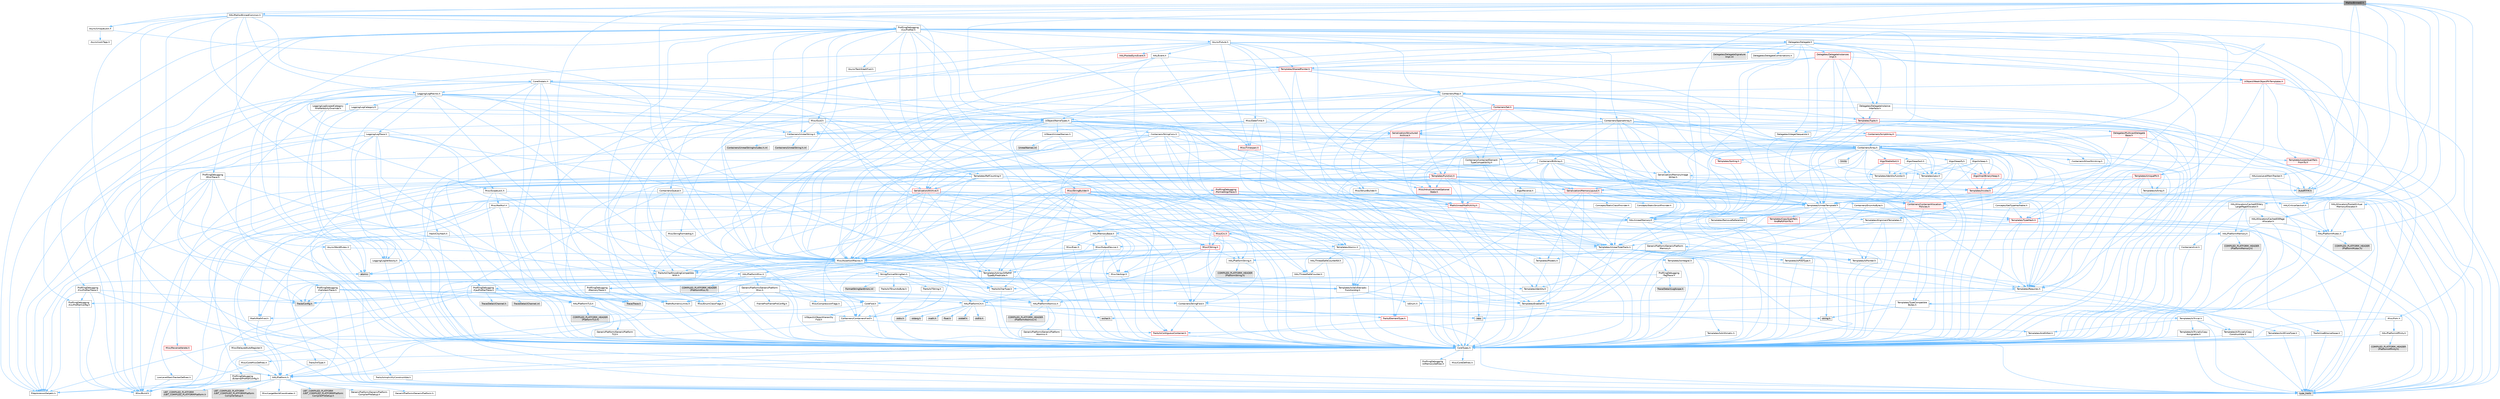 digraph "MallocBinned2.h"
{
 // INTERACTIVE_SVG=YES
 // LATEX_PDF_SIZE
  bgcolor="transparent";
  edge [fontname=Helvetica,fontsize=10,labelfontname=Helvetica,labelfontsize=10];
  node [fontname=Helvetica,fontsize=10,shape=box,height=0.2,width=0.4];
  Node1 [id="Node000001",label="MallocBinned2.h",height=0.2,width=0.4,color="gray40", fillcolor="grey60", style="filled", fontcolor="black",tooltip=" "];
  Node1 -> Node2 [id="edge1_Node000001_Node000002",color="steelblue1",style="solid",tooltip=" "];
  Node2 [id="Node000002",label="CoreTypes.h",height=0.2,width=0.4,color="grey40", fillcolor="white", style="filled",URL="$dc/dec/CoreTypes_8h.html",tooltip=" "];
  Node2 -> Node3 [id="edge2_Node000002_Node000003",color="steelblue1",style="solid",tooltip=" "];
  Node3 [id="Node000003",label="HAL/Platform.h",height=0.2,width=0.4,color="grey40", fillcolor="white", style="filled",URL="$d9/dd0/Platform_8h.html",tooltip=" "];
  Node3 -> Node4 [id="edge3_Node000003_Node000004",color="steelblue1",style="solid",tooltip=" "];
  Node4 [id="Node000004",label="Misc/Build.h",height=0.2,width=0.4,color="grey40", fillcolor="white", style="filled",URL="$d3/dbb/Build_8h.html",tooltip=" "];
  Node3 -> Node5 [id="edge4_Node000003_Node000005",color="steelblue1",style="solid",tooltip=" "];
  Node5 [id="Node000005",label="Misc/LargeWorldCoordinates.h",height=0.2,width=0.4,color="grey40", fillcolor="white", style="filled",URL="$d2/dcb/LargeWorldCoordinates_8h.html",tooltip=" "];
  Node3 -> Node6 [id="edge5_Node000003_Node000006",color="steelblue1",style="solid",tooltip=" "];
  Node6 [id="Node000006",label="type_traits",height=0.2,width=0.4,color="grey60", fillcolor="#E0E0E0", style="filled",tooltip=" "];
  Node3 -> Node7 [id="edge6_Node000003_Node000007",color="steelblue1",style="solid",tooltip=" "];
  Node7 [id="Node000007",label="PreprocessorHelpers.h",height=0.2,width=0.4,color="grey40", fillcolor="white", style="filled",URL="$db/ddb/PreprocessorHelpers_8h.html",tooltip=" "];
  Node3 -> Node8 [id="edge7_Node000003_Node000008",color="steelblue1",style="solid",tooltip=" "];
  Node8 [id="Node000008",label="UBT_COMPILED_PLATFORM\l/UBT_COMPILED_PLATFORMPlatform\lCompilerPreSetup.h",height=0.2,width=0.4,color="grey60", fillcolor="#E0E0E0", style="filled",tooltip=" "];
  Node3 -> Node9 [id="edge8_Node000003_Node000009",color="steelblue1",style="solid",tooltip=" "];
  Node9 [id="Node000009",label="GenericPlatform/GenericPlatform\lCompilerPreSetup.h",height=0.2,width=0.4,color="grey40", fillcolor="white", style="filled",URL="$d9/dc8/GenericPlatformCompilerPreSetup_8h.html",tooltip=" "];
  Node3 -> Node10 [id="edge9_Node000003_Node000010",color="steelblue1",style="solid",tooltip=" "];
  Node10 [id="Node000010",label="GenericPlatform/GenericPlatform.h",height=0.2,width=0.4,color="grey40", fillcolor="white", style="filled",URL="$d6/d84/GenericPlatform_8h.html",tooltip=" "];
  Node3 -> Node11 [id="edge10_Node000003_Node000011",color="steelblue1",style="solid",tooltip=" "];
  Node11 [id="Node000011",label="UBT_COMPILED_PLATFORM\l/UBT_COMPILED_PLATFORMPlatform.h",height=0.2,width=0.4,color="grey60", fillcolor="#E0E0E0", style="filled",tooltip=" "];
  Node3 -> Node12 [id="edge11_Node000003_Node000012",color="steelblue1",style="solid",tooltip=" "];
  Node12 [id="Node000012",label="UBT_COMPILED_PLATFORM\l/UBT_COMPILED_PLATFORMPlatform\lCompilerSetup.h",height=0.2,width=0.4,color="grey60", fillcolor="#E0E0E0", style="filled",tooltip=" "];
  Node2 -> Node13 [id="edge12_Node000002_Node000013",color="steelblue1",style="solid",tooltip=" "];
  Node13 [id="Node000013",label="ProfilingDebugging\l/UMemoryDefines.h",height=0.2,width=0.4,color="grey40", fillcolor="white", style="filled",URL="$d2/da2/UMemoryDefines_8h.html",tooltip=" "];
  Node2 -> Node14 [id="edge13_Node000002_Node000014",color="steelblue1",style="solid",tooltip=" "];
  Node14 [id="Node000014",label="Misc/CoreMiscDefines.h",height=0.2,width=0.4,color="grey40", fillcolor="white", style="filled",URL="$da/d38/CoreMiscDefines_8h.html",tooltip=" "];
  Node14 -> Node3 [id="edge14_Node000014_Node000003",color="steelblue1",style="solid",tooltip=" "];
  Node14 -> Node7 [id="edge15_Node000014_Node000007",color="steelblue1",style="solid",tooltip=" "];
  Node2 -> Node15 [id="edge16_Node000002_Node000015",color="steelblue1",style="solid",tooltip=" "];
  Node15 [id="Node000015",label="Misc/CoreDefines.h",height=0.2,width=0.4,color="grey40", fillcolor="white", style="filled",URL="$d3/dd2/CoreDefines_8h.html",tooltip=" "];
  Node1 -> Node16 [id="edge17_Node000001_Node000016",color="steelblue1",style="solid",tooltip=" "];
  Node16 [id="Node000016",label="Async/UniqueLock.h",height=0.2,width=0.4,color="grey40", fillcolor="white", style="filled",URL="$da/dc6/UniqueLock_8h.html",tooltip=" "];
  Node16 -> Node17 [id="edge18_Node000016_Node000017",color="steelblue1",style="solid",tooltip=" "];
  Node17 [id="Node000017",label="Async/LockTags.h",height=0.2,width=0.4,color="grey40", fillcolor="white", style="filled",URL="$d6/d40/LockTags_8h.html",tooltip=" "];
  Node16 -> Node18 [id="edge19_Node000016_Node000018",color="steelblue1",style="solid",tooltip=" "];
  Node18 [id="Node000018",label="Misc/AssertionMacros.h",height=0.2,width=0.4,color="grey40", fillcolor="white", style="filled",URL="$d0/dfa/AssertionMacros_8h.html",tooltip=" "];
  Node18 -> Node2 [id="edge20_Node000018_Node000002",color="steelblue1",style="solid",tooltip=" "];
  Node18 -> Node3 [id="edge21_Node000018_Node000003",color="steelblue1",style="solid",tooltip=" "];
  Node18 -> Node19 [id="edge22_Node000018_Node000019",color="steelblue1",style="solid",tooltip=" "];
  Node19 [id="Node000019",label="HAL/PlatformMisc.h",height=0.2,width=0.4,color="grey40", fillcolor="white", style="filled",URL="$d0/df5/PlatformMisc_8h.html",tooltip=" "];
  Node19 -> Node2 [id="edge23_Node000019_Node000002",color="steelblue1",style="solid",tooltip=" "];
  Node19 -> Node20 [id="edge24_Node000019_Node000020",color="steelblue1",style="solid",tooltip=" "];
  Node20 [id="Node000020",label="GenericPlatform/GenericPlatform\lMisc.h",height=0.2,width=0.4,color="grey40", fillcolor="white", style="filled",URL="$db/d9a/GenericPlatformMisc_8h.html",tooltip=" "];
  Node20 -> Node21 [id="edge25_Node000020_Node000021",color="steelblue1",style="solid",tooltip=" "];
  Node21 [id="Node000021",label="Containers/StringFwd.h",height=0.2,width=0.4,color="grey40", fillcolor="white", style="filled",URL="$df/d37/StringFwd_8h.html",tooltip=" "];
  Node21 -> Node2 [id="edge26_Node000021_Node000002",color="steelblue1",style="solid",tooltip=" "];
  Node21 -> Node22 [id="edge27_Node000021_Node000022",color="steelblue1",style="solid",tooltip=" "];
  Node22 [id="Node000022",label="Traits/ElementType.h",height=0.2,width=0.4,color="red", fillcolor="#FFF0F0", style="filled",URL="$d5/d4f/ElementType_8h.html",tooltip=" "];
  Node22 -> Node3 [id="edge28_Node000022_Node000003",color="steelblue1",style="solid",tooltip=" "];
  Node22 -> Node6 [id="edge29_Node000022_Node000006",color="steelblue1",style="solid",tooltip=" "];
  Node21 -> Node24 [id="edge30_Node000021_Node000024",color="steelblue1",style="solid",tooltip=" "];
  Node24 [id="Node000024",label="Traits/IsContiguousContainer.h",height=0.2,width=0.4,color="red", fillcolor="#FFF0F0", style="filled",URL="$d5/d3c/IsContiguousContainer_8h.html",tooltip=" "];
  Node24 -> Node2 [id="edge31_Node000024_Node000002",color="steelblue1",style="solid",tooltip=" "];
  Node20 -> Node26 [id="edge32_Node000020_Node000026",color="steelblue1",style="solid",tooltip=" "];
  Node26 [id="Node000026",label="CoreFwd.h",height=0.2,width=0.4,color="grey40", fillcolor="white", style="filled",URL="$d1/d1e/CoreFwd_8h.html",tooltip=" "];
  Node26 -> Node2 [id="edge33_Node000026_Node000002",color="steelblue1",style="solid",tooltip=" "];
  Node26 -> Node27 [id="edge34_Node000026_Node000027",color="steelblue1",style="solid",tooltip=" "];
  Node27 [id="Node000027",label="Containers/ContainersFwd.h",height=0.2,width=0.4,color="grey40", fillcolor="white", style="filled",URL="$d4/d0a/ContainersFwd_8h.html",tooltip=" "];
  Node27 -> Node3 [id="edge35_Node000027_Node000003",color="steelblue1",style="solid",tooltip=" "];
  Node27 -> Node2 [id="edge36_Node000027_Node000002",color="steelblue1",style="solid",tooltip=" "];
  Node27 -> Node24 [id="edge37_Node000027_Node000024",color="steelblue1",style="solid",tooltip=" "];
  Node26 -> Node28 [id="edge38_Node000026_Node000028",color="steelblue1",style="solid",tooltip=" "];
  Node28 [id="Node000028",label="Math/MathFwd.h",height=0.2,width=0.4,color="grey40", fillcolor="white", style="filled",URL="$d2/d10/MathFwd_8h.html",tooltip=" "];
  Node28 -> Node3 [id="edge39_Node000028_Node000003",color="steelblue1",style="solid",tooltip=" "];
  Node26 -> Node29 [id="edge40_Node000026_Node000029",color="steelblue1",style="solid",tooltip=" "];
  Node29 [id="Node000029",label="UObject/UObjectHierarchy\lFwd.h",height=0.2,width=0.4,color="grey40", fillcolor="white", style="filled",URL="$d3/d13/UObjectHierarchyFwd_8h.html",tooltip=" "];
  Node20 -> Node2 [id="edge41_Node000020_Node000002",color="steelblue1",style="solid",tooltip=" "];
  Node20 -> Node30 [id="edge42_Node000020_Node000030",color="steelblue1",style="solid",tooltip=" "];
  Node30 [id="Node000030",label="FramePro/FrameProConfig.h",height=0.2,width=0.4,color="grey40", fillcolor="white", style="filled",URL="$d7/d90/FrameProConfig_8h.html",tooltip=" "];
  Node20 -> Node31 [id="edge43_Node000020_Node000031",color="steelblue1",style="solid",tooltip=" "];
  Node31 [id="Node000031",label="HAL/PlatformCrt.h",height=0.2,width=0.4,color="grey40", fillcolor="white", style="filled",URL="$d8/d75/PlatformCrt_8h.html",tooltip=" "];
  Node31 -> Node32 [id="edge44_Node000031_Node000032",color="steelblue1",style="solid",tooltip=" "];
  Node32 [id="Node000032",label="new",height=0.2,width=0.4,color="grey60", fillcolor="#E0E0E0", style="filled",tooltip=" "];
  Node31 -> Node33 [id="edge45_Node000031_Node000033",color="steelblue1",style="solid",tooltip=" "];
  Node33 [id="Node000033",label="wchar.h",height=0.2,width=0.4,color="grey60", fillcolor="#E0E0E0", style="filled",tooltip=" "];
  Node31 -> Node34 [id="edge46_Node000031_Node000034",color="steelblue1",style="solid",tooltip=" "];
  Node34 [id="Node000034",label="stddef.h",height=0.2,width=0.4,color="grey60", fillcolor="#E0E0E0", style="filled",tooltip=" "];
  Node31 -> Node35 [id="edge47_Node000031_Node000035",color="steelblue1",style="solid",tooltip=" "];
  Node35 [id="Node000035",label="stdlib.h",height=0.2,width=0.4,color="grey60", fillcolor="#E0E0E0", style="filled",tooltip=" "];
  Node31 -> Node36 [id="edge48_Node000031_Node000036",color="steelblue1",style="solid",tooltip=" "];
  Node36 [id="Node000036",label="stdio.h",height=0.2,width=0.4,color="grey60", fillcolor="#E0E0E0", style="filled",tooltip=" "];
  Node31 -> Node37 [id="edge49_Node000031_Node000037",color="steelblue1",style="solid",tooltip=" "];
  Node37 [id="Node000037",label="stdarg.h",height=0.2,width=0.4,color="grey60", fillcolor="#E0E0E0", style="filled",tooltip=" "];
  Node31 -> Node38 [id="edge50_Node000031_Node000038",color="steelblue1",style="solid",tooltip=" "];
  Node38 [id="Node000038",label="math.h",height=0.2,width=0.4,color="grey60", fillcolor="#E0E0E0", style="filled",tooltip=" "];
  Node31 -> Node39 [id="edge51_Node000031_Node000039",color="steelblue1",style="solid",tooltip=" "];
  Node39 [id="Node000039",label="float.h",height=0.2,width=0.4,color="grey60", fillcolor="#E0E0E0", style="filled",tooltip=" "];
  Node31 -> Node40 [id="edge52_Node000031_Node000040",color="steelblue1",style="solid",tooltip=" "];
  Node40 [id="Node000040",label="string.h",height=0.2,width=0.4,color="grey60", fillcolor="#E0E0E0", style="filled",tooltip=" "];
  Node20 -> Node41 [id="edge53_Node000020_Node000041",color="steelblue1",style="solid",tooltip=" "];
  Node41 [id="Node000041",label="Math/NumericLimits.h",height=0.2,width=0.4,color="grey40", fillcolor="white", style="filled",URL="$df/d1b/NumericLimits_8h.html",tooltip=" "];
  Node41 -> Node2 [id="edge54_Node000041_Node000002",color="steelblue1",style="solid",tooltip=" "];
  Node20 -> Node42 [id="edge55_Node000020_Node000042",color="steelblue1",style="solid",tooltip=" "];
  Node42 [id="Node000042",label="Misc/CompressionFlags.h",height=0.2,width=0.4,color="grey40", fillcolor="white", style="filled",URL="$d9/d76/CompressionFlags_8h.html",tooltip=" "];
  Node20 -> Node43 [id="edge56_Node000020_Node000043",color="steelblue1",style="solid",tooltip=" "];
  Node43 [id="Node000043",label="Misc/EnumClassFlags.h",height=0.2,width=0.4,color="grey40", fillcolor="white", style="filled",URL="$d8/de7/EnumClassFlags_8h.html",tooltip=" "];
  Node20 -> Node44 [id="edge57_Node000020_Node000044",color="steelblue1",style="solid",tooltip=" "];
  Node44 [id="Node000044",label="ProfilingDebugging\l/CsvProfilerConfig.h",height=0.2,width=0.4,color="grey40", fillcolor="white", style="filled",URL="$d3/d88/CsvProfilerConfig_8h.html",tooltip=" "];
  Node44 -> Node4 [id="edge58_Node000044_Node000004",color="steelblue1",style="solid",tooltip=" "];
  Node20 -> Node45 [id="edge59_Node000020_Node000045",color="steelblue1",style="solid",tooltip=" "];
  Node45 [id="Node000045",label="ProfilingDebugging\l/ExternalProfilerConfig.h",height=0.2,width=0.4,color="grey40", fillcolor="white", style="filled",URL="$d3/dbb/ExternalProfilerConfig_8h.html",tooltip=" "];
  Node45 -> Node4 [id="edge60_Node000045_Node000004",color="steelblue1",style="solid",tooltip=" "];
  Node19 -> Node46 [id="edge61_Node000019_Node000046",color="steelblue1",style="solid",tooltip=" "];
  Node46 [id="Node000046",label="COMPILED_PLATFORM_HEADER\l(PlatformMisc.h)",height=0.2,width=0.4,color="grey60", fillcolor="#E0E0E0", style="filled",tooltip=" "];
  Node19 -> Node47 [id="edge62_Node000019_Node000047",color="steelblue1",style="solid",tooltip=" "];
  Node47 [id="Node000047",label="ProfilingDebugging\l/CpuProfilerTrace.h",height=0.2,width=0.4,color="grey40", fillcolor="white", style="filled",URL="$da/dcb/CpuProfilerTrace_8h.html",tooltip=" "];
  Node47 -> Node2 [id="edge63_Node000047_Node000002",color="steelblue1",style="solid",tooltip=" "];
  Node47 -> Node27 [id="edge64_Node000047_Node000027",color="steelblue1",style="solid",tooltip=" "];
  Node47 -> Node48 [id="edge65_Node000047_Node000048",color="steelblue1",style="solid",tooltip=" "];
  Node48 [id="Node000048",label="HAL/PlatformAtomics.h",height=0.2,width=0.4,color="grey40", fillcolor="white", style="filled",URL="$d3/d36/PlatformAtomics_8h.html",tooltip=" "];
  Node48 -> Node2 [id="edge66_Node000048_Node000002",color="steelblue1",style="solid",tooltip=" "];
  Node48 -> Node49 [id="edge67_Node000048_Node000049",color="steelblue1",style="solid",tooltip=" "];
  Node49 [id="Node000049",label="GenericPlatform/GenericPlatform\lAtomics.h",height=0.2,width=0.4,color="grey40", fillcolor="white", style="filled",URL="$da/d72/GenericPlatformAtomics_8h.html",tooltip=" "];
  Node49 -> Node2 [id="edge68_Node000049_Node000002",color="steelblue1",style="solid",tooltip=" "];
  Node48 -> Node50 [id="edge69_Node000048_Node000050",color="steelblue1",style="solid",tooltip=" "];
  Node50 [id="Node000050",label="COMPILED_PLATFORM_HEADER\l(PlatformAtomics.h)",height=0.2,width=0.4,color="grey60", fillcolor="#E0E0E0", style="filled",tooltip=" "];
  Node47 -> Node7 [id="edge70_Node000047_Node000007",color="steelblue1",style="solid",tooltip=" "];
  Node47 -> Node4 [id="edge71_Node000047_Node000004",color="steelblue1",style="solid",tooltip=" "];
  Node47 -> Node51 [id="edge72_Node000047_Node000051",color="steelblue1",style="solid",tooltip=" "];
  Node51 [id="Node000051",label="Trace/Config.h",height=0.2,width=0.4,color="grey60", fillcolor="#E0E0E0", style="filled",tooltip=" "];
  Node47 -> Node52 [id="edge73_Node000047_Node000052",color="steelblue1",style="solid",tooltip=" "];
  Node52 [id="Node000052",label="Trace/Detail/Channel.h",height=0.2,width=0.4,color="grey60", fillcolor="#E0E0E0", style="filled",tooltip=" "];
  Node47 -> Node53 [id="edge74_Node000047_Node000053",color="steelblue1",style="solid",tooltip=" "];
  Node53 [id="Node000053",label="Trace/Detail/Channel.inl",height=0.2,width=0.4,color="grey60", fillcolor="#E0E0E0", style="filled",tooltip=" "];
  Node47 -> Node54 [id="edge75_Node000047_Node000054",color="steelblue1",style="solid",tooltip=" "];
  Node54 [id="Node000054",label="Trace/Trace.h",height=0.2,width=0.4,color="grey60", fillcolor="#E0E0E0", style="filled",tooltip=" "];
  Node18 -> Node7 [id="edge76_Node000018_Node000007",color="steelblue1",style="solid",tooltip=" "];
  Node18 -> Node55 [id="edge77_Node000018_Node000055",color="steelblue1",style="solid",tooltip=" "];
  Node55 [id="Node000055",label="Templates/EnableIf.h",height=0.2,width=0.4,color="grey40", fillcolor="white", style="filled",URL="$d7/d60/EnableIf_8h.html",tooltip=" "];
  Node55 -> Node2 [id="edge78_Node000055_Node000002",color="steelblue1",style="solid",tooltip=" "];
  Node18 -> Node56 [id="edge79_Node000018_Node000056",color="steelblue1",style="solid",tooltip=" "];
  Node56 [id="Node000056",label="Templates/IsArrayOrRefOf\lTypeByPredicate.h",height=0.2,width=0.4,color="grey40", fillcolor="white", style="filled",URL="$d6/da1/IsArrayOrRefOfTypeByPredicate_8h.html",tooltip=" "];
  Node56 -> Node2 [id="edge80_Node000056_Node000002",color="steelblue1",style="solid",tooltip=" "];
  Node18 -> Node57 [id="edge81_Node000018_Node000057",color="steelblue1",style="solid",tooltip=" "];
  Node57 [id="Node000057",label="Templates/IsValidVariadic\lFunctionArg.h",height=0.2,width=0.4,color="grey40", fillcolor="white", style="filled",URL="$d0/dc8/IsValidVariadicFunctionArg_8h.html",tooltip=" "];
  Node57 -> Node2 [id="edge82_Node000057_Node000002",color="steelblue1",style="solid",tooltip=" "];
  Node57 -> Node58 [id="edge83_Node000057_Node000058",color="steelblue1",style="solid",tooltip=" "];
  Node58 [id="Node000058",label="IsEnum.h",height=0.2,width=0.4,color="grey40", fillcolor="white", style="filled",URL="$d4/de5/IsEnum_8h.html",tooltip=" "];
  Node57 -> Node6 [id="edge84_Node000057_Node000006",color="steelblue1",style="solid",tooltip=" "];
  Node18 -> Node59 [id="edge85_Node000018_Node000059",color="steelblue1",style="solid",tooltip=" "];
  Node59 [id="Node000059",label="Traits/IsCharEncodingCompatible\lWith.h",height=0.2,width=0.4,color="grey40", fillcolor="white", style="filled",URL="$df/dd1/IsCharEncodingCompatibleWith_8h.html",tooltip=" "];
  Node59 -> Node6 [id="edge86_Node000059_Node000006",color="steelblue1",style="solid",tooltip=" "];
  Node59 -> Node60 [id="edge87_Node000059_Node000060",color="steelblue1",style="solid",tooltip=" "];
  Node60 [id="Node000060",label="Traits/IsCharType.h",height=0.2,width=0.4,color="grey40", fillcolor="white", style="filled",URL="$db/d51/IsCharType_8h.html",tooltip=" "];
  Node60 -> Node2 [id="edge88_Node000060_Node000002",color="steelblue1",style="solid",tooltip=" "];
  Node18 -> Node61 [id="edge89_Node000018_Node000061",color="steelblue1",style="solid",tooltip=" "];
  Node61 [id="Node000061",label="Misc/VarArgs.h",height=0.2,width=0.4,color="grey40", fillcolor="white", style="filled",URL="$d5/d6f/VarArgs_8h.html",tooltip=" "];
  Node61 -> Node2 [id="edge90_Node000061_Node000002",color="steelblue1",style="solid",tooltip=" "];
  Node18 -> Node62 [id="edge91_Node000018_Node000062",color="steelblue1",style="solid",tooltip=" "];
  Node62 [id="Node000062",label="String/FormatStringSan.h",height=0.2,width=0.4,color="grey40", fillcolor="white", style="filled",URL="$d3/d8b/FormatStringSan_8h.html",tooltip=" "];
  Node62 -> Node6 [id="edge92_Node000062_Node000006",color="steelblue1",style="solid",tooltip=" "];
  Node62 -> Node2 [id="edge93_Node000062_Node000002",color="steelblue1",style="solid",tooltip=" "];
  Node62 -> Node63 [id="edge94_Node000062_Node000063",color="steelblue1",style="solid",tooltip=" "];
  Node63 [id="Node000063",label="Templates/Requires.h",height=0.2,width=0.4,color="grey40", fillcolor="white", style="filled",URL="$dc/d96/Requires_8h.html",tooltip=" "];
  Node63 -> Node55 [id="edge95_Node000063_Node000055",color="steelblue1",style="solid",tooltip=" "];
  Node63 -> Node6 [id="edge96_Node000063_Node000006",color="steelblue1",style="solid",tooltip=" "];
  Node62 -> Node64 [id="edge97_Node000062_Node000064",color="steelblue1",style="solid",tooltip=" "];
  Node64 [id="Node000064",label="Templates/Identity.h",height=0.2,width=0.4,color="grey40", fillcolor="white", style="filled",URL="$d0/dd5/Identity_8h.html",tooltip=" "];
  Node62 -> Node57 [id="edge98_Node000062_Node000057",color="steelblue1",style="solid",tooltip=" "];
  Node62 -> Node60 [id="edge99_Node000062_Node000060",color="steelblue1",style="solid",tooltip=" "];
  Node62 -> Node65 [id="edge100_Node000062_Node000065",color="steelblue1",style="solid",tooltip=" "];
  Node65 [id="Node000065",label="Traits/IsTEnumAsByte.h",height=0.2,width=0.4,color="grey40", fillcolor="white", style="filled",URL="$d1/de6/IsTEnumAsByte_8h.html",tooltip=" "];
  Node62 -> Node66 [id="edge101_Node000062_Node000066",color="steelblue1",style="solid",tooltip=" "];
  Node66 [id="Node000066",label="Traits/IsTString.h",height=0.2,width=0.4,color="grey40", fillcolor="white", style="filled",URL="$d0/df8/IsTString_8h.html",tooltip=" "];
  Node66 -> Node27 [id="edge102_Node000066_Node000027",color="steelblue1",style="solid",tooltip=" "];
  Node62 -> Node27 [id="edge103_Node000062_Node000027",color="steelblue1",style="solid",tooltip=" "];
  Node62 -> Node67 [id="edge104_Node000062_Node000067",color="steelblue1",style="solid",tooltip=" "];
  Node67 [id="Node000067",label="FormatStringSanErrors.inl",height=0.2,width=0.4,color="grey60", fillcolor="#E0E0E0", style="filled",tooltip=" "];
  Node18 -> Node68 [id="edge105_Node000018_Node000068",color="steelblue1",style="solid",tooltip=" "];
  Node68 [id="Node000068",label="atomic",height=0.2,width=0.4,color="grey60", fillcolor="#E0E0E0", style="filled",tooltip=" "];
  Node1 -> Node69 [id="edge106_Node000001_Node000069",color="steelblue1",style="solid",tooltip=" "];
  Node69 [id="Node000069",label="AutoRTFM.h",height=0.2,width=0.4,color="grey60", fillcolor="#E0E0E0", style="filled",tooltip=" "];
  Node1 -> Node70 [id="edge107_Node000001_Node000070",color="steelblue1",style="solid",tooltip=" "];
  Node70 [id="Node000070",label="HAL/Allocators/CachedOSPage\lAllocator.h",height=0.2,width=0.4,color="grey40", fillcolor="white", style="filled",URL="$d1/df2/CachedOSPageAllocator_8h.html",tooltip=" "];
  Node70 -> Node2 [id="edge108_Node000070_Node000002",color="steelblue1",style="solid",tooltip=" "];
  Node70 -> Node71 [id="edge109_Node000070_Node000071",color="steelblue1",style="solid",tooltip=" "];
  Node71 [id="Node000071",label="Misc/OutputDevice.h",height=0.2,width=0.4,color="grey40", fillcolor="white", style="filled",URL="$d7/d32/OutputDevice_8h.html",tooltip=" "];
  Node71 -> Node26 [id="edge110_Node000071_Node000026",color="steelblue1",style="solid",tooltip=" "];
  Node71 -> Node2 [id="edge111_Node000071_Node000002",color="steelblue1",style="solid",tooltip=" "];
  Node71 -> Node72 [id="edge112_Node000071_Node000072",color="steelblue1",style="solid",tooltip=" "];
  Node72 [id="Node000072",label="Logging/LogVerbosity.h",height=0.2,width=0.4,color="grey40", fillcolor="white", style="filled",URL="$d2/d8f/LogVerbosity_8h.html",tooltip=" "];
  Node72 -> Node2 [id="edge113_Node000072_Node000002",color="steelblue1",style="solid",tooltip=" "];
  Node71 -> Node61 [id="edge114_Node000071_Node000061",color="steelblue1",style="solid",tooltip=" "];
  Node71 -> Node56 [id="edge115_Node000071_Node000056",color="steelblue1",style="solid",tooltip=" "];
  Node71 -> Node57 [id="edge116_Node000071_Node000057",color="steelblue1",style="solid",tooltip=" "];
  Node71 -> Node59 [id="edge117_Node000071_Node000059",color="steelblue1",style="solid",tooltip=" "];
  Node70 -> Node73 [id="edge118_Node000070_Node000073",color="steelblue1",style="solid",tooltip=" "];
  Node73 [id="Node000073",label="HAL/PlatformMemory.h",height=0.2,width=0.4,color="grey40", fillcolor="white", style="filled",URL="$de/d68/PlatformMemory_8h.html",tooltip=" "];
  Node73 -> Node2 [id="edge119_Node000073_Node000002",color="steelblue1",style="solid",tooltip=" "];
  Node73 -> Node74 [id="edge120_Node000073_Node000074",color="steelblue1",style="solid",tooltip=" "];
  Node74 [id="Node000074",label="GenericPlatform/GenericPlatform\lMemory.h",height=0.2,width=0.4,color="grey40", fillcolor="white", style="filled",URL="$dd/d22/GenericPlatformMemory_8h.html",tooltip=" "];
  Node74 -> Node26 [id="edge121_Node000074_Node000026",color="steelblue1",style="solid",tooltip=" "];
  Node74 -> Node2 [id="edge122_Node000074_Node000002",color="steelblue1",style="solid",tooltip=" "];
  Node74 -> Node75 [id="edge123_Node000074_Node000075",color="steelblue1",style="solid",tooltip=" "];
  Node75 [id="Node000075",label="HAL/PlatformString.h",height=0.2,width=0.4,color="grey40", fillcolor="white", style="filled",URL="$db/db5/PlatformString_8h.html",tooltip=" "];
  Node75 -> Node2 [id="edge124_Node000075_Node000002",color="steelblue1",style="solid",tooltip=" "];
  Node75 -> Node76 [id="edge125_Node000075_Node000076",color="steelblue1",style="solid",tooltip=" "];
  Node76 [id="Node000076",label="COMPILED_PLATFORM_HEADER\l(PlatformString.h)",height=0.2,width=0.4,color="grey60", fillcolor="#E0E0E0", style="filled",tooltip=" "];
  Node74 -> Node40 [id="edge126_Node000074_Node000040",color="steelblue1",style="solid",tooltip=" "];
  Node74 -> Node33 [id="edge127_Node000074_Node000033",color="steelblue1",style="solid",tooltip=" "];
  Node73 -> Node77 [id="edge128_Node000073_Node000077",color="steelblue1",style="solid",tooltip=" "];
  Node77 [id="Node000077",label="COMPILED_PLATFORM_HEADER\l(PlatformMemory.h)",height=0.2,width=0.4,color="grey60", fillcolor="#E0E0E0", style="filled",tooltip=" "];
  Node70 -> Node78 [id="edge129_Node000070_Node000078",color="steelblue1",style="solid",tooltip=" "];
  Node78 [id="Node000078",label="HAL/PlatformMutex.h",height=0.2,width=0.4,color="grey40", fillcolor="white", style="filled",URL="$d9/d0b/PlatformMutex_8h.html",tooltip=" "];
  Node78 -> Node2 [id="edge130_Node000078_Node000002",color="steelblue1",style="solid",tooltip=" "];
  Node78 -> Node79 [id="edge131_Node000078_Node000079",color="steelblue1",style="solid",tooltip=" "];
  Node79 [id="Node000079",label="COMPILED_PLATFORM_HEADER\l(PlatformMutex.h)",height=0.2,width=0.4,color="grey60", fillcolor="#E0E0E0", style="filled",tooltip=" "];
  Node1 -> Node80 [id="edge132_Node000001_Node000080",color="steelblue1",style="solid",tooltip=" "];
  Node80 [id="Node000080",label="HAL/Allocators/CachedOSVery\lLargePageAllocator.h",height=0.2,width=0.4,color="grey40", fillcolor="white", style="filled",URL="$dd/d53/CachedOSVeryLargePageAllocator_8h.html",tooltip=" "];
  Node80 -> Node81 [id="edge133_Node000080_Node000081",color="steelblue1",style="solid",tooltip=" "];
  Node81 [id="Node000081",label="Containers/List.h",height=0.2,width=0.4,color="grey40", fillcolor="white", style="filled",URL="$de/d88/List_8h.html",tooltip=" "];
  Node81 -> Node2 [id="edge134_Node000081_Node000002",color="steelblue1",style="solid",tooltip=" "];
  Node81 -> Node18 [id="edge135_Node000081_Node000018",color="steelblue1",style="solid",tooltip=" "];
  Node80 -> Node2 [id="edge136_Node000080_Node000002",color="steelblue1",style="solid",tooltip=" "];
  Node80 -> Node70 [id="edge137_Node000080_Node000070",color="steelblue1",style="solid",tooltip=" "];
  Node80 -> Node73 [id="edge138_Node000080_Node000073",color="steelblue1",style="solid",tooltip=" "];
  Node80 -> Node78 [id="edge139_Node000080_Node000078",color="steelblue1",style="solid",tooltip=" "];
  Node80 -> Node82 [id="edge140_Node000080_Node000082",color="steelblue1",style="solid",tooltip=" "];
  Node82 [id="Node000082",label="HAL/UnrealMemory.h",height=0.2,width=0.4,color="grey40", fillcolor="white", style="filled",URL="$d9/d96/UnrealMemory_8h.html",tooltip=" "];
  Node82 -> Node2 [id="edge141_Node000082_Node000002",color="steelblue1",style="solid",tooltip=" "];
  Node82 -> Node74 [id="edge142_Node000082_Node000074",color="steelblue1",style="solid",tooltip=" "];
  Node82 -> Node83 [id="edge143_Node000082_Node000083",color="steelblue1",style="solid",tooltip=" "];
  Node83 [id="Node000083",label="HAL/MemoryBase.h",height=0.2,width=0.4,color="grey40", fillcolor="white", style="filled",URL="$d6/d9f/MemoryBase_8h.html",tooltip=" "];
  Node83 -> Node2 [id="edge144_Node000083_Node000002",color="steelblue1",style="solid",tooltip=" "];
  Node83 -> Node48 [id="edge145_Node000083_Node000048",color="steelblue1",style="solid",tooltip=" "];
  Node83 -> Node31 [id="edge146_Node000083_Node000031",color="steelblue1",style="solid",tooltip=" "];
  Node83 -> Node84 [id="edge147_Node000083_Node000084",color="steelblue1",style="solid",tooltip=" "];
  Node84 [id="Node000084",label="Misc/Exec.h",height=0.2,width=0.4,color="grey40", fillcolor="white", style="filled",URL="$de/ddb/Exec_8h.html",tooltip=" "];
  Node84 -> Node2 [id="edge148_Node000084_Node000002",color="steelblue1",style="solid",tooltip=" "];
  Node84 -> Node18 [id="edge149_Node000084_Node000018",color="steelblue1",style="solid",tooltip=" "];
  Node83 -> Node71 [id="edge150_Node000083_Node000071",color="steelblue1",style="solid",tooltip=" "];
  Node83 -> Node85 [id="edge151_Node000083_Node000085",color="steelblue1",style="solid",tooltip=" "];
  Node85 [id="Node000085",label="Templates/Atomic.h",height=0.2,width=0.4,color="grey40", fillcolor="white", style="filled",URL="$d3/d91/Atomic_8h.html",tooltip=" "];
  Node85 -> Node86 [id="edge152_Node000085_Node000086",color="steelblue1",style="solid",tooltip=" "];
  Node86 [id="Node000086",label="HAL/ThreadSafeCounter.h",height=0.2,width=0.4,color="grey40", fillcolor="white", style="filled",URL="$dc/dc9/ThreadSafeCounter_8h.html",tooltip=" "];
  Node86 -> Node2 [id="edge153_Node000086_Node000002",color="steelblue1",style="solid",tooltip=" "];
  Node86 -> Node48 [id="edge154_Node000086_Node000048",color="steelblue1",style="solid",tooltip=" "];
  Node85 -> Node87 [id="edge155_Node000085_Node000087",color="steelblue1",style="solid",tooltip=" "];
  Node87 [id="Node000087",label="HAL/ThreadSafeCounter64.h",height=0.2,width=0.4,color="grey40", fillcolor="white", style="filled",URL="$d0/d12/ThreadSafeCounter64_8h.html",tooltip=" "];
  Node87 -> Node2 [id="edge156_Node000087_Node000002",color="steelblue1",style="solid",tooltip=" "];
  Node87 -> Node86 [id="edge157_Node000087_Node000086",color="steelblue1",style="solid",tooltip=" "];
  Node85 -> Node88 [id="edge158_Node000085_Node000088",color="steelblue1",style="solid",tooltip=" "];
  Node88 [id="Node000088",label="Templates/IsIntegral.h",height=0.2,width=0.4,color="grey40", fillcolor="white", style="filled",URL="$da/d64/IsIntegral_8h.html",tooltip=" "];
  Node88 -> Node2 [id="edge159_Node000088_Node000002",color="steelblue1",style="solid",tooltip=" "];
  Node85 -> Node89 [id="edge160_Node000085_Node000089",color="steelblue1",style="solid",tooltip=" "];
  Node89 [id="Node000089",label="Templates/IsTrivial.h",height=0.2,width=0.4,color="grey40", fillcolor="white", style="filled",URL="$da/d4c/IsTrivial_8h.html",tooltip=" "];
  Node89 -> Node90 [id="edge161_Node000089_Node000090",color="steelblue1",style="solid",tooltip=" "];
  Node90 [id="Node000090",label="Templates/AndOrNot.h",height=0.2,width=0.4,color="grey40", fillcolor="white", style="filled",URL="$db/d0a/AndOrNot_8h.html",tooltip=" "];
  Node90 -> Node2 [id="edge162_Node000090_Node000002",color="steelblue1",style="solid",tooltip=" "];
  Node89 -> Node91 [id="edge163_Node000089_Node000091",color="steelblue1",style="solid",tooltip=" "];
  Node91 [id="Node000091",label="Templates/IsTriviallyCopy\lConstructible.h",height=0.2,width=0.4,color="grey40", fillcolor="white", style="filled",URL="$d3/d78/IsTriviallyCopyConstructible_8h.html",tooltip=" "];
  Node91 -> Node2 [id="edge164_Node000091_Node000002",color="steelblue1",style="solid",tooltip=" "];
  Node91 -> Node6 [id="edge165_Node000091_Node000006",color="steelblue1",style="solid",tooltip=" "];
  Node89 -> Node92 [id="edge166_Node000089_Node000092",color="steelblue1",style="solid",tooltip=" "];
  Node92 [id="Node000092",label="Templates/IsTriviallyCopy\lAssignable.h",height=0.2,width=0.4,color="grey40", fillcolor="white", style="filled",URL="$d2/df2/IsTriviallyCopyAssignable_8h.html",tooltip=" "];
  Node92 -> Node2 [id="edge167_Node000092_Node000002",color="steelblue1",style="solid",tooltip=" "];
  Node92 -> Node6 [id="edge168_Node000092_Node000006",color="steelblue1",style="solid",tooltip=" "];
  Node89 -> Node6 [id="edge169_Node000089_Node000006",color="steelblue1",style="solid",tooltip=" "];
  Node85 -> Node93 [id="edge170_Node000085_Node000093",color="steelblue1",style="solid",tooltip=" "];
  Node93 [id="Node000093",label="Traits/IntType.h",height=0.2,width=0.4,color="grey40", fillcolor="white", style="filled",URL="$d7/deb/IntType_8h.html",tooltip=" "];
  Node93 -> Node3 [id="edge171_Node000093_Node000003",color="steelblue1",style="solid",tooltip=" "];
  Node85 -> Node68 [id="edge172_Node000085_Node000068",color="steelblue1",style="solid",tooltip=" "];
  Node82 -> Node73 [id="edge173_Node000082_Node000073",color="steelblue1",style="solid",tooltip=" "];
  Node82 -> Node94 [id="edge174_Node000082_Node000094",color="steelblue1",style="solid",tooltip=" "];
  Node94 [id="Node000094",label="ProfilingDebugging\l/MemoryTrace.h",height=0.2,width=0.4,color="grey40", fillcolor="white", style="filled",URL="$da/dd7/MemoryTrace_8h.html",tooltip=" "];
  Node94 -> Node3 [id="edge175_Node000094_Node000003",color="steelblue1",style="solid",tooltip=" "];
  Node94 -> Node43 [id="edge176_Node000094_Node000043",color="steelblue1",style="solid",tooltip=" "];
  Node94 -> Node51 [id="edge177_Node000094_Node000051",color="steelblue1",style="solid",tooltip=" "];
  Node94 -> Node54 [id="edge178_Node000094_Node000054",color="steelblue1",style="solid",tooltip=" "];
  Node82 -> Node95 [id="edge179_Node000082_Node000095",color="steelblue1",style="solid",tooltip=" "];
  Node95 [id="Node000095",label="Templates/IsPointer.h",height=0.2,width=0.4,color="grey40", fillcolor="white", style="filled",URL="$d7/d05/IsPointer_8h.html",tooltip=" "];
  Node95 -> Node2 [id="edge180_Node000095_Node000002",color="steelblue1",style="solid",tooltip=" "];
  Node1 -> Node96 [id="edge181_Node000001_Node000096",color="steelblue1",style="solid",tooltip=" "];
  Node96 [id="Node000096",label="HAL/Allocators/PooledVirtual\lMemoryAllocator.h",height=0.2,width=0.4,color="grey40", fillcolor="white", style="filled",URL="$d2/d46/PooledVirtualMemoryAllocator_8h.html",tooltip=" "];
  Node96 -> Node2 [id="edge182_Node000096_Node000002",color="steelblue1",style="solid",tooltip=" "];
  Node96 -> Node70 [id="edge183_Node000096_Node000070",color="steelblue1",style="solid",tooltip=" "];
  Node96 -> Node78 [id="edge184_Node000096_Node000078",color="steelblue1",style="solid",tooltip=" "];
  Node1 -> Node97 [id="edge185_Node000001_Node000097",color="steelblue1",style="solid",tooltip=" "];
  Node97 [id="Node000097",label="HAL/LowLevelMemTracker.h",height=0.2,width=0.4,color="grey40", fillcolor="white", style="filled",URL="$d0/d14/LowLevelMemTracker_8h.html",tooltip=" "];
  Node97 -> Node2 [id="edge186_Node000097_Node000002",color="steelblue1",style="solid",tooltip=" "];
  Node97 -> Node98 [id="edge187_Node000097_Node000098",color="steelblue1",style="solid",tooltip=" "];
  Node98 [id="Node000098",label="LowLevelMemTrackerDefines.h",height=0.2,width=0.4,color="grey40", fillcolor="white", style="filled",URL="$d0/d28/LowLevelMemTrackerDefines_8h.html",tooltip=" "];
  Node98 -> Node4 [id="edge188_Node000098_Node000004",color="steelblue1",style="solid",tooltip=" "];
  Node97 -> Node99 [id="edge189_Node000097_Node000099",color="steelblue1",style="solid",tooltip=" "];
  Node99 [id="Node000099",label="ProfilingDebugging\l/TagTrace.h",height=0.2,width=0.4,color="grey40", fillcolor="white", style="filled",URL="$de/d56/TagTrace_8h.html",tooltip=" "];
  Node99 -> Node2 [id="edge190_Node000099_Node000002",color="steelblue1",style="solid",tooltip=" "];
  Node99 -> Node94 [id="edge191_Node000099_Node000094",color="steelblue1",style="solid",tooltip=" "];
  Node99 -> Node51 [id="edge192_Node000099_Node000051",color="steelblue1",style="solid",tooltip=" "];
  Node99 -> Node100 [id="edge193_Node000099_Node000100",color="steelblue1",style="solid",tooltip=" "];
  Node100 [id="Node000100",label="Trace/Detail/LogScope.h",height=0.2,width=0.4,color="grey60", fillcolor="#E0E0E0", style="filled",tooltip=" "];
  Node97 -> Node69 [id="edge194_Node000097_Node000069",color="steelblue1",style="solid",tooltip=" "];
  Node1 -> Node101 [id="edge195_Node000001_Node000101",color="steelblue1",style="solid",tooltip=" "];
  Node101 [id="Node000101",label="HAL/MallocBinnedCommon.h",height=0.2,width=0.4,color="grey40", fillcolor="white", style="filled",URL="$d9/d32/MallocBinnedCommon_8h.html",tooltip=" "];
  Node101 -> Node2 [id="edge196_Node000101_Node000002",color="steelblue1",style="solid",tooltip=" "];
  Node101 -> Node102 [id="edge197_Node000101_Node000102",color="steelblue1",style="solid",tooltip=" "];
  Node102 [id="Node000102",label="CoreGlobals.h",height=0.2,width=0.4,color="grey40", fillcolor="white", style="filled",URL="$d5/d8c/CoreGlobals_8h.html",tooltip=" "];
  Node102 -> Node103 [id="edge198_Node000102_Node000103",color="steelblue1",style="solid",tooltip=" "];
  Node103 [id="Node000103",label="Containers/UnrealString.h",height=0.2,width=0.4,color="grey40", fillcolor="white", style="filled",URL="$d5/dba/UnrealString_8h.html",tooltip=" "];
  Node103 -> Node104 [id="edge199_Node000103_Node000104",color="steelblue1",style="solid",tooltip=" "];
  Node104 [id="Node000104",label="Containers/UnrealStringIncludes.h.inl",height=0.2,width=0.4,color="grey60", fillcolor="#E0E0E0", style="filled",tooltip=" "];
  Node103 -> Node105 [id="edge200_Node000103_Node000105",color="steelblue1",style="solid",tooltip=" "];
  Node105 [id="Node000105",label="Containers/UnrealString.h.inl",height=0.2,width=0.4,color="grey60", fillcolor="#E0E0E0", style="filled",tooltip=" "];
  Node103 -> Node106 [id="edge201_Node000103_Node000106",color="steelblue1",style="solid",tooltip=" "];
  Node106 [id="Node000106",label="Misc/StringFormatArg.h",height=0.2,width=0.4,color="grey40", fillcolor="white", style="filled",URL="$d2/d16/StringFormatArg_8h.html",tooltip=" "];
  Node106 -> Node27 [id="edge202_Node000106_Node000027",color="steelblue1",style="solid",tooltip=" "];
  Node102 -> Node2 [id="edge203_Node000102_Node000002",color="steelblue1",style="solid",tooltip=" "];
  Node102 -> Node107 [id="edge204_Node000102_Node000107",color="steelblue1",style="solid",tooltip=" "];
  Node107 [id="Node000107",label="HAL/PlatformTLS.h",height=0.2,width=0.4,color="grey40", fillcolor="white", style="filled",URL="$d0/def/PlatformTLS_8h.html",tooltip=" "];
  Node107 -> Node2 [id="edge205_Node000107_Node000002",color="steelblue1",style="solid",tooltip=" "];
  Node107 -> Node108 [id="edge206_Node000107_Node000108",color="steelblue1",style="solid",tooltip=" "];
  Node108 [id="Node000108",label="GenericPlatform/GenericPlatform\lTLS.h",height=0.2,width=0.4,color="grey40", fillcolor="white", style="filled",URL="$d3/d3c/GenericPlatformTLS_8h.html",tooltip=" "];
  Node108 -> Node2 [id="edge207_Node000108_Node000002",color="steelblue1",style="solid",tooltip=" "];
  Node107 -> Node109 [id="edge208_Node000107_Node000109",color="steelblue1",style="solid",tooltip=" "];
  Node109 [id="Node000109",label="COMPILED_PLATFORM_HEADER\l(PlatformTLS.h)",height=0.2,width=0.4,color="grey60", fillcolor="#E0E0E0", style="filled",tooltip=" "];
  Node102 -> Node110 [id="edge209_Node000102_Node000110",color="steelblue1",style="solid",tooltip=" "];
  Node110 [id="Node000110",label="Logging/LogMacros.h",height=0.2,width=0.4,color="grey40", fillcolor="white", style="filled",URL="$d0/d16/LogMacros_8h.html",tooltip=" "];
  Node110 -> Node103 [id="edge210_Node000110_Node000103",color="steelblue1",style="solid",tooltip=" "];
  Node110 -> Node2 [id="edge211_Node000110_Node000002",color="steelblue1",style="solid",tooltip=" "];
  Node110 -> Node7 [id="edge212_Node000110_Node000007",color="steelblue1",style="solid",tooltip=" "];
  Node110 -> Node111 [id="edge213_Node000110_Node000111",color="steelblue1",style="solid",tooltip=" "];
  Node111 [id="Node000111",label="Logging/LogCategory.h",height=0.2,width=0.4,color="grey40", fillcolor="white", style="filled",URL="$d9/d36/LogCategory_8h.html",tooltip=" "];
  Node111 -> Node2 [id="edge214_Node000111_Node000002",color="steelblue1",style="solid",tooltip=" "];
  Node111 -> Node72 [id="edge215_Node000111_Node000072",color="steelblue1",style="solid",tooltip=" "];
  Node111 -> Node112 [id="edge216_Node000111_Node000112",color="steelblue1",style="solid",tooltip=" "];
  Node112 [id="Node000112",label="UObject/NameTypes.h",height=0.2,width=0.4,color="grey40", fillcolor="white", style="filled",URL="$d6/d35/NameTypes_8h.html",tooltip=" "];
  Node112 -> Node2 [id="edge217_Node000112_Node000002",color="steelblue1",style="solid",tooltip=" "];
  Node112 -> Node18 [id="edge218_Node000112_Node000018",color="steelblue1",style="solid",tooltip=" "];
  Node112 -> Node82 [id="edge219_Node000112_Node000082",color="steelblue1",style="solid",tooltip=" "];
  Node112 -> Node113 [id="edge220_Node000112_Node000113",color="steelblue1",style="solid",tooltip=" "];
  Node113 [id="Node000113",label="Templates/UnrealTypeTraits.h",height=0.2,width=0.4,color="grey40", fillcolor="white", style="filled",URL="$d2/d2d/UnrealTypeTraits_8h.html",tooltip=" "];
  Node113 -> Node2 [id="edge221_Node000113_Node000002",color="steelblue1",style="solid",tooltip=" "];
  Node113 -> Node95 [id="edge222_Node000113_Node000095",color="steelblue1",style="solid",tooltip=" "];
  Node113 -> Node18 [id="edge223_Node000113_Node000018",color="steelblue1",style="solid",tooltip=" "];
  Node113 -> Node90 [id="edge224_Node000113_Node000090",color="steelblue1",style="solid",tooltip=" "];
  Node113 -> Node55 [id="edge225_Node000113_Node000055",color="steelblue1",style="solid",tooltip=" "];
  Node113 -> Node114 [id="edge226_Node000113_Node000114",color="steelblue1",style="solid",tooltip=" "];
  Node114 [id="Node000114",label="Templates/IsArithmetic.h",height=0.2,width=0.4,color="grey40", fillcolor="white", style="filled",URL="$d2/d5d/IsArithmetic_8h.html",tooltip=" "];
  Node114 -> Node2 [id="edge227_Node000114_Node000002",color="steelblue1",style="solid",tooltip=" "];
  Node113 -> Node58 [id="edge228_Node000113_Node000058",color="steelblue1",style="solid",tooltip=" "];
  Node113 -> Node115 [id="edge229_Node000113_Node000115",color="steelblue1",style="solid",tooltip=" "];
  Node115 [id="Node000115",label="Templates/Models.h",height=0.2,width=0.4,color="grey40", fillcolor="white", style="filled",URL="$d3/d0c/Models_8h.html",tooltip=" "];
  Node115 -> Node64 [id="edge230_Node000115_Node000064",color="steelblue1",style="solid",tooltip=" "];
  Node113 -> Node116 [id="edge231_Node000113_Node000116",color="steelblue1",style="solid",tooltip=" "];
  Node116 [id="Node000116",label="Templates/IsPODType.h",height=0.2,width=0.4,color="grey40", fillcolor="white", style="filled",URL="$d7/db1/IsPODType_8h.html",tooltip=" "];
  Node116 -> Node2 [id="edge232_Node000116_Node000002",color="steelblue1",style="solid",tooltip=" "];
  Node113 -> Node117 [id="edge233_Node000113_Node000117",color="steelblue1",style="solid",tooltip=" "];
  Node117 [id="Node000117",label="Templates/IsUECoreType.h",height=0.2,width=0.4,color="grey40", fillcolor="white", style="filled",URL="$d1/db8/IsUECoreType_8h.html",tooltip=" "];
  Node117 -> Node2 [id="edge234_Node000117_Node000002",color="steelblue1",style="solid",tooltip=" "];
  Node117 -> Node6 [id="edge235_Node000117_Node000006",color="steelblue1",style="solid",tooltip=" "];
  Node113 -> Node91 [id="edge236_Node000113_Node000091",color="steelblue1",style="solid",tooltip=" "];
  Node112 -> Node118 [id="edge237_Node000112_Node000118",color="steelblue1",style="solid",tooltip=" "];
  Node118 [id="Node000118",label="Templates/UnrealTemplate.h",height=0.2,width=0.4,color="grey40", fillcolor="white", style="filled",URL="$d4/d24/UnrealTemplate_8h.html",tooltip=" "];
  Node118 -> Node2 [id="edge238_Node000118_Node000002",color="steelblue1",style="solid",tooltip=" "];
  Node118 -> Node95 [id="edge239_Node000118_Node000095",color="steelblue1",style="solid",tooltip=" "];
  Node118 -> Node82 [id="edge240_Node000118_Node000082",color="steelblue1",style="solid",tooltip=" "];
  Node118 -> Node119 [id="edge241_Node000118_Node000119",color="steelblue1",style="solid",tooltip=" "];
  Node119 [id="Node000119",label="Templates/CopyQualifiers\lAndRefsFromTo.h",height=0.2,width=0.4,color="red", fillcolor="#FFF0F0", style="filled",URL="$d3/db3/CopyQualifiersAndRefsFromTo_8h.html",tooltip=" "];
  Node118 -> Node113 [id="edge242_Node000118_Node000113",color="steelblue1",style="solid",tooltip=" "];
  Node118 -> Node121 [id="edge243_Node000118_Node000121",color="steelblue1",style="solid",tooltip=" "];
  Node121 [id="Node000121",label="Templates/RemoveReference.h",height=0.2,width=0.4,color="grey40", fillcolor="white", style="filled",URL="$da/dbe/RemoveReference_8h.html",tooltip=" "];
  Node121 -> Node2 [id="edge244_Node000121_Node000002",color="steelblue1",style="solid",tooltip=" "];
  Node118 -> Node63 [id="edge245_Node000118_Node000063",color="steelblue1",style="solid",tooltip=" "];
  Node118 -> Node122 [id="edge246_Node000118_Node000122",color="steelblue1",style="solid",tooltip=" "];
  Node122 [id="Node000122",label="Templates/TypeCompatible\lBytes.h",height=0.2,width=0.4,color="grey40", fillcolor="white", style="filled",URL="$df/d0a/TypeCompatibleBytes_8h.html",tooltip=" "];
  Node122 -> Node2 [id="edge247_Node000122_Node000002",color="steelblue1",style="solid",tooltip=" "];
  Node122 -> Node40 [id="edge248_Node000122_Node000040",color="steelblue1",style="solid",tooltip=" "];
  Node122 -> Node32 [id="edge249_Node000122_Node000032",color="steelblue1",style="solid",tooltip=" "];
  Node122 -> Node6 [id="edge250_Node000122_Node000006",color="steelblue1",style="solid",tooltip=" "];
  Node118 -> Node64 [id="edge251_Node000118_Node000064",color="steelblue1",style="solid",tooltip=" "];
  Node118 -> Node24 [id="edge252_Node000118_Node000024",color="steelblue1",style="solid",tooltip=" "];
  Node118 -> Node123 [id="edge253_Node000118_Node000123",color="steelblue1",style="solid",tooltip=" "];
  Node123 [id="Node000123",label="Traits/UseBitwiseSwap.h",height=0.2,width=0.4,color="grey40", fillcolor="white", style="filled",URL="$db/df3/UseBitwiseSwap_8h.html",tooltip=" "];
  Node123 -> Node2 [id="edge254_Node000123_Node000002",color="steelblue1",style="solid",tooltip=" "];
  Node123 -> Node6 [id="edge255_Node000123_Node000006",color="steelblue1",style="solid",tooltip=" "];
  Node118 -> Node6 [id="edge256_Node000118_Node000006",color="steelblue1",style="solid",tooltip=" "];
  Node112 -> Node103 [id="edge257_Node000112_Node000103",color="steelblue1",style="solid",tooltip=" "];
  Node112 -> Node124 [id="edge258_Node000112_Node000124",color="steelblue1",style="solid",tooltip=" "];
  Node124 [id="Node000124",label="HAL/CriticalSection.h",height=0.2,width=0.4,color="grey40", fillcolor="white", style="filled",URL="$d6/d90/CriticalSection_8h.html",tooltip=" "];
  Node124 -> Node78 [id="edge259_Node000124_Node000078",color="steelblue1",style="solid",tooltip=" "];
  Node112 -> Node125 [id="edge260_Node000112_Node000125",color="steelblue1",style="solid",tooltip=" "];
  Node125 [id="Node000125",label="Containers/StringConv.h",height=0.2,width=0.4,color="grey40", fillcolor="white", style="filled",URL="$d3/ddf/StringConv_8h.html",tooltip=" "];
  Node125 -> Node2 [id="edge261_Node000125_Node000002",color="steelblue1",style="solid",tooltip=" "];
  Node125 -> Node18 [id="edge262_Node000125_Node000018",color="steelblue1",style="solid",tooltip=" "];
  Node125 -> Node126 [id="edge263_Node000125_Node000126",color="steelblue1",style="solid",tooltip=" "];
  Node126 [id="Node000126",label="Containers/ContainerAllocation\lPolicies.h",height=0.2,width=0.4,color="red", fillcolor="#FFF0F0", style="filled",URL="$d7/dff/ContainerAllocationPolicies_8h.html",tooltip=" "];
  Node126 -> Node2 [id="edge264_Node000126_Node000002",color="steelblue1",style="solid",tooltip=" "];
  Node126 -> Node126 [id="edge265_Node000126_Node000126",color="steelblue1",style="solid",tooltip=" "];
  Node126 -> Node82 [id="edge266_Node000126_Node000082",color="steelblue1",style="solid",tooltip=" "];
  Node126 -> Node41 [id="edge267_Node000126_Node000041",color="steelblue1",style="solid",tooltip=" "];
  Node126 -> Node18 [id="edge268_Node000126_Node000018",color="steelblue1",style="solid",tooltip=" "];
  Node126 -> Node122 [id="edge269_Node000126_Node000122",color="steelblue1",style="solid",tooltip=" "];
  Node126 -> Node6 [id="edge270_Node000126_Node000006",color="steelblue1",style="solid",tooltip=" "];
  Node125 -> Node138 [id="edge271_Node000125_Node000138",color="steelblue1",style="solid",tooltip=" "];
  Node138 [id="Node000138",label="Containers/Array.h",height=0.2,width=0.4,color="grey40", fillcolor="white", style="filled",URL="$df/dd0/Array_8h.html",tooltip=" "];
  Node138 -> Node2 [id="edge272_Node000138_Node000002",color="steelblue1",style="solid",tooltip=" "];
  Node138 -> Node18 [id="edge273_Node000138_Node000018",color="steelblue1",style="solid",tooltip=" "];
  Node138 -> Node139 [id="edge274_Node000138_Node000139",color="steelblue1",style="solid",tooltip=" "];
  Node139 [id="Node000139",label="Misc/IntrusiveUnsetOptional\lState.h",height=0.2,width=0.4,color="red", fillcolor="#FFF0F0", style="filled",URL="$d2/d0a/IntrusiveUnsetOptionalState_8h.html",tooltip=" "];
  Node138 -> Node141 [id="edge275_Node000138_Node000141",color="steelblue1",style="solid",tooltip=" "];
  Node141 [id="Node000141",label="Misc/ReverseIterate.h",height=0.2,width=0.4,color="red", fillcolor="#FFF0F0", style="filled",URL="$db/de3/ReverseIterate_8h.html",tooltip=" "];
  Node141 -> Node3 [id="edge276_Node000141_Node000003",color="steelblue1",style="solid",tooltip=" "];
  Node138 -> Node82 [id="edge277_Node000138_Node000082",color="steelblue1",style="solid",tooltip=" "];
  Node138 -> Node113 [id="edge278_Node000138_Node000113",color="steelblue1",style="solid",tooltip=" "];
  Node138 -> Node118 [id="edge279_Node000138_Node000118",color="steelblue1",style="solid",tooltip=" "];
  Node138 -> Node143 [id="edge280_Node000138_Node000143",color="steelblue1",style="solid",tooltip=" "];
  Node143 [id="Node000143",label="Containers/AllowShrinking.h",height=0.2,width=0.4,color="grey40", fillcolor="white", style="filled",URL="$d7/d1a/AllowShrinking_8h.html",tooltip=" "];
  Node143 -> Node2 [id="edge281_Node000143_Node000002",color="steelblue1",style="solid",tooltip=" "];
  Node138 -> Node126 [id="edge282_Node000138_Node000126",color="steelblue1",style="solid",tooltip=" "];
  Node138 -> Node144 [id="edge283_Node000138_Node000144",color="steelblue1",style="solid",tooltip=" "];
  Node144 [id="Node000144",label="Containers/ContainerElement\lTypeCompatibility.h",height=0.2,width=0.4,color="grey40", fillcolor="white", style="filled",URL="$df/ddf/ContainerElementTypeCompatibility_8h.html",tooltip=" "];
  Node144 -> Node2 [id="edge284_Node000144_Node000002",color="steelblue1",style="solid",tooltip=" "];
  Node144 -> Node113 [id="edge285_Node000144_Node000113",color="steelblue1",style="solid",tooltip=" "];
  Node138 -> Node145 [id="edge286_Node000138_Node000145",color="steelblue1",style="solid",tooltip=" "];
  Node145 [id="Node000145",label="Serialization/Archive.h",height=0.2,width=0.4,color="red", fillcolor="#FFF0F0", style="filled",URL="$d7/d3b/Archive_8h.html",tooltip=" "];
  Node145 -> Node26 [id="edge287_Node000145_Node000026",color="steelblue1",style="solid",tooltip=" "];
  Node145 -> Node2 [id="edge288_Node000145_Node000002",color="steelblue1",style="solid",tooltip=" "];
  Node145 -> Node28 [id="edge289_Node000145_Node000028",color="steelblue1",style="solid",tooltip=" "];
  Node145 -> Node18 [id="edge290_Node000145_Node000018",color="steelblue1",style="solid",tooltip=" "];
  Node145 -> Node4 [id="edge291_Node000145_Node000004",color="steelblue1",style="solid",tooltip=" "];
  Node145 -> Node42 [id="edge292_Node000145_Node000042",color="steelblue1",style="solid",tooltip=" "];
  Node145 -> Node61 [id="edge293_Node000145_Node000061",color="steelblue1",style="solid",tooltip=" "];
  Node145 -> Node55 [id="edge294_Node000145_Node000055",color="steelblue1",style="solid",tooltip=" "];
  Node145 -> Node56 [id="edge295_Node000145_Node000056",color="steelblue1",style="solid",tooltip=" "];
  Node145 -> Node57 [id="edge296_Node000145_Node000057",color="steelblue1",style="solid",tooltip=" "];
  Node145 -> Node118 [id="edge297_Node000145_Node000118",color="steelblue1",style="solid",tooltip=" "];
  Node145 -> Node59 [id="edge298_Node000145_Node000059",color="steelblue1",style="solid",tooltip=" "];
  Node138 -> Node155 [id="edge299_Node000138_Node000155",color="steelblue1",style="solid",tooltip=" "];
  Node155 [id="Node000155",label="Serialization/MemoryImage\lWriter.h",height=0.2,width=0.4,color="grey40", fillcolor="white", style="filled",URL="$d0/d08/MemoryImageWriter_8h.html",tooltip=" "];
  Node155 -> Node2 [id="edge300_Node000155_Node000002",color="steelblue1",style="solid",tooltip=" "];
  Node155 -> Node156 [id="edge301_Node000155_Node000156",color="steelblue1",style="solid",tooltip=" "];
  Node156 [id="Node000156",label="Serialization/MemoryLayout.h",height=0.2,width=0.4,color="red", fillcolor="#FFF0F0", style="filled",URL="$d7/d66/MemoryLayout_8h.html",tooltip=" "];
  Node156 -> Node157 [id="edge302_Node000156_Node000157",color="steelblue1",style="solid",tooltip=" "];
  Node157 [id="Node000157",label="Concepts/StaticClassProvider.h",height=0.2,width=0.4,color="grey40", fillcolor="white", style="filled",URL="$dd/d83/StaticClassProvider_8h.html",tooltip=" "];
  Node156 -> Node158 [id="edge303_Node000156_Node000158",color="steelblue1",style="solid",tooltip=" "];
  Node158 [id="Node000158",label="Concepts/StaticStructProvider.h",height=0.2,width=0.4,color="grey40", fillcolor="white", style="filled",URL="$d5/d77/StaticStructProvider_8h.html",tooltip=" "];
  Node156 -> Node159 [id="edge304_Node000156_Node000159",color="steelblue1",style="solid",tooltip=" "];
  Node159 [id="Node000159",label="Containers/EnumAsByte.h",height=0.2,width=0.4,color="grey40", fillcolor="white", style="filled",URL="$d6/d9a/EnumAsByte_8h.html",tooltip=" "];
  Node159 -> Node2 [id="edge305_Node000159_Node000002",color="steelblue1",style="solid",tooltip=" "];
  Node159 -> Node116 [id="edge306_Node000159_Node000116",color="steelblue1",style="solid",tooltip=" "];
  Node159 -> Node160 [id="edge307_Node000159_Node000160",color="steelblue1",style="solid",tooltip=" "];
  Node160 [id="Node000160",label="Templates/TypeHash.h",height=0.2,width=0.4,color="red", fillcolor="#FFF0F0", style="filled",URL="$d1/d62/TypeHash_8h.html",tooltip=" "];
  Node160 -> Node2 [id="edge308_Node000160_Node000002",color="steelblue1",style="solid",tooltip=" "];
  Node160 -> Node63 [id="edge309_Node000160_Node000063",color="steelblue1",style="solid",tooltip=" "];
  Node160 -> Node161 [id="edge310_Node000160_Node000161",color="steelblue1",style="solid",tooltip=" "];
  Node161 [id="Node000161",label="Misc/Crc.h",height=0.2,width=0.4,color="red", fillcolor="#FFF0F0", style="filled",URL="$d4/dd2/Crc_8h.html",tooltip=" "];
  Node161 -> Node2 [id="edge311_Node000161_Node000002",color="steelblue1",style="solid",tooltip=" "];
  Node161 -> Node75 [id="edge312_Node000161_Node000075",color="steelblue1",style="solid",tooltip=" "];
  Node161 -> Node18 [id="edge313_Node000161_Node000018",color="steelblue1",style="solid",tooltip=" "];
  Node161 -> Node162 [id="edge314_Node000161_Node000162",color="steelblue1",style="solid",tooltip=" "];
  Node162 [id="Node000162",label="Misc/CString.h",height=0.2,width=0.4,color="red", fillcolor="#FFF0F0", style="filled",URL="$d2/d49/CString_8h.html",tooltip=" "];
  Node162 -> Node2 [id="edge315_Node000162_Node000002",color="steelblue1",style="solid",tooltip=" "];
  Node162 -> Node31 [id="edge316_Node000162_Node000031",color="steelblue1",style="solid",tooltip=" "];
  Node162 -> Node75 [id="edge317_Node000162_Node000075",color="steelblue1",style="solid",tooltip=" "];
  Node162 -> Node18 [id="edge318_Node000162_Node000018",color="steelblue1",style="solid",tooltip=" "];
  Node162 -> Node61 [id="edge319_Node000162_Node000061",color="steelblue1",style="solid",tooltip=" "];
  Node162 -> Node56 [id="edge320_Node000162_Node000056",color="steelblue1",style="solid",tooltip=" "];
  Node162 -> Node57 [id="edge321_Node000162_Node000057",color="steelblue1",style="solid",tooltip=" "];
  Node162 -> Node59 [id="edge322_Node000162_Node000059",color="steelblue1",style="solid",tooltip=" "];
  Node161 -> Node113 [id="edge323_Node000161_Node000113",color="steelblue1",style="solid",tooltip=" "];
  Node161 -> Node60 [id="edge324_Node000161_Node000060",color="steelblue1",style="solid",tooltip=" "];
  Node160 -> Node6 [id="edge325_Node000160_Node000006",color="steelblue1",style="solid",tooltip=" "];
  Node156 -> Node21 [id="edge326_Node000156_Node000021",color="steelblue1",style="solid",tooltip=" "];
  Node156 -> Node82 [id="edge327_Node000156_Node000082",color="steelblue1",style="solid",tooltip=" "];
  Node156 -> Node167 [id="edge328_Node000156_Node000167",color="steelblue1",style="solid",tooltip=" "];
  Node167 [id="Node000167",label="Misc/DelayedAutoRegister.h",height=0.2,width=0.4,color="grey40", fillcolor="white", style="filled",URL="$d1/dda/DelayedAutoRegister_8h.html",tooltip=" "];
  Node167 -> Node3 [id="edge329_Node000167_Node000003",color="steelblue1",style="solid",tooltip=" "];
  Node156 -> Node55 [id="edge330_Node000156_Node000055",color="steelblue1",style="solid",tooltip=" "];
  Node156 -> Node115 [id="edge331_Node000156_Node000115",color="steelblue1",style="solid",tooltip=" "];
  Node156 -> Node118 [id="edge332_Node000156_Node000118",color="steelblue1",style="solid",tooltip=" "];
  Node138 -> Node169 [id="edge333_Node000138_Node000169",color="steelblue1",style="solid",tooltip=" "];
  Node169 [id="Node000169",label="Algo/Heapify.h",height=0.2,width=0.4,color="grey40", fillcolor="white", style="filled",URL="$d0/d2a/Heapify_8h.html",tooltip=" "];
  Node169 -> Node170 [id="edge334_Node000169_Node000170",color="steelblue1",style="solid",tooltip=" "];
  Node170 [id="Node000170",label="Algo/Impl/BinaryHeap.h",height=0.2,width=0.4,color="red", fillcolor="#FFF0F0", style="filled",URL="$d7/da3/Algo_2Impl_2BinaryHeap_8h.html",tooltip=" "];
  Node170 -> Node171 [id="edge335_Node000170_Node000171",color="steelblue1",style="solid",tooltip=" "];
  Node171 [id="Node000171",label="Templates/Invoke.h",height=0.2,width=0.4,color="red", fillcolor="#FFF0F0", style="filled",URL="$d7/deb/Invoke_8h.html",tooltip=" "];
  Node171 -> Node2 [id="edge336_Node000171_Node000002",color="steelblue1",style="solid",tooltip=" "];
  Node171 -> Node118 [id="edge337_Node000171_Node000118",color="steelblue1",style="solid",tooltip=" "];
  Node171 -> Node6 [id="edge338_Node000171_Node000006",color="steelblue1",style="solid",tooltip=" "];
  Node170 -> Node6 [id="edge339_Node000170_Node000006",color="steelblue1",style="solid",tooltip=" "];
  Node169 -> Node175 [id="edge340_Node000169_Node000175",color="steelblue1",style="solid",tooltip=" "];
  Node175 [id="Node000175",label="Templates/IdentityFunctor.h",height=0.2,width=0.4,color="grey40", fillcolor="white", style="filled",URL="$d7/d2e/IdentityFunctor_8h.html",tooltip=" "];
  Node175 -> Node3 [id="edge341_Node000175_Node000003",color="steelblue1",style="solid",tooltip=" "];
  Node169 -> Node171 [id="edge342_Node000169_Node000171",color="steelblue1",style="solid",tooltip=" "];
  Node169 -> Node176 [id="edge343_Node000169_Node000176",color="steelblue1",style="solid",tooltip=" "];
  Node176 [id="Node000176",label="Templates/Less.h",height=0.2,width=0.4,color="grey40", fillcolor="white", style="filled",URL="$de/dc8/Less_8h.html",tooltip=" "];
  Node176 -> Node2 [id="edge344_Node000176_Node000002",color="steelblue1",style="solid",tooltip=" "];
  Node176 -> Node118 [id="edge345_Node000176_Node000118",color="steelblue1",style="solid",tooltip=" "];
  Node169 -> Node118 [id="edge346_Node000169_Node000118",color="steelblue1",style="solid",tooltip=" "];
  Node138 -> Node177 [id="edge347_Node000138_Node000177",color="steelblue1",style="solid",tooltip=" "];
  Node177 [id="Node000177",label="Algo/HeapSort.h",height=0.2,width=0.4,color="grey40", fillcolor="white", style="filled",URL="$d3/d92/HeapSort_8h.html",tooltip=" "];
  Node177 -> Node170 [id="edge348_Node000177_Node000170",color="steelblue1",style="solid",tooltip=" "];
  Node177 -> Node175 [id="edge349_Node000177_Node000175",color="steelblue1",style="solid",tooltip=" "];
  Node177 -> Node176 [id="edge350_Node000177_Node000176",color="steelblue1",style="solid",tooltip=" "];
  Node177 -> Node118 [id="edge351_Node000177_Node000118",color="steelblue1",style="solid",tooltip=" "];
  Node138 -> Node178 [id="edge352_Node000138_Node000178",color="steelblue1",style="solid",tooltip=" "];
  Node178 [id="Node000178",label="Algo/IsHeap.h",height=0.2,width=0.4,color="grey40", fillcolor="white", style="filled",URL="$de/d32/IsHeap_8h.html",tooltip=" "];
  Node178 -> Node170 [id="edge353_Node000178_Node000170",color="steelblue1",style="solid",tooltip=" "];
  Node178 -> Node175 [id="edge354_Node000178_Node000175",color="steelblue1",style="solid",tooltip=" "];
  Node178 -> Node171 [id="edge355_Node000178_Node000171",color="steelblue1",style="solid",tooltip=" "];
  Node178 -> Node176 [id="edge356_Node000178_Node000176",color="steelblue1",style="solid",tooltip=" "];
  Node178 -> Node118 [id="edge357_Node000178_Node000118",color="steelblue1",style="solid",tooltip=" "];
  Node138 -> Node170 [id="edge358_Node000138_Node000170",color="steelblue1",style="solid",tooltip=" "];
  Node138 -> Node179 [id="edge359_Node000138_Node000179",color="steelblue1",style="solid",tooltip=" "];
  Node179 [id="Node000179",label="Algo/StableSort.h",height=0.2,width=0.4,color="red", fillcolor="#FFF0F0", style="filled",URL="$d7/d3c/StableSort_8h.html",tooltip=" "];
  Node179 -> Node175 [id="edge360_Node000179_Node000175",color="steelblue1",style="solid",tooltip=" "];
  Node179 -> Node171 [id="edge361_Node000179_Node000171",color="steelblue1",style="solid",tooltip=" "];
  Node179 -> Node176 [id="edge362_Node000179_Node000176",color="steelblue1",style="solid",tooltip=" "];
  Node179 -> Node118 [id="edge363_Node000179_Node000118",color="steelblue1",style="solid",tooltip=" "];
  Node138 -> Node182 [id="edge364_Node000138_Node000182",color="steelblue1",style="solid",tooltip=" "];
  Node182 [id="Node000182",label="Concepts/GetTypeHashable.h",height=0.2,width=0.4,color="grey40", fillcolor="white", style="filled",URL="$d3/da2/GetTypeHashable_8h.html",tooltip=" "];
  Node182 -> Node2 [id="edge365_Node000182_Node000002",color="steelblue1",style="solid",tooltip=" "];
  Node182 -> Node160 [id="edge366_Node000182_Node000160",color="steelblue1",style="solid",tooltip=" "];
  Node138 -> Node175 [id="edge367_Node000138_Node000175",color="steelblue1",style="solid",tooltip=" "];
  Node138 -> Node171 [id="edge368_Node000138_Node000171",color="steelblue1",style="solid",tooltip=" "];
  Node138 -> Node176 [id="edge369_Node000138_Node000176",color="steelblue1",style="solid",tooltip=" "];
  Node138 -> Node183 [id="edge370_Node000138_Node000183",color="steelblue1",style="solid",tooltip=" "];
  Node183 [id="Node000183",label="Templates/LosesQualifiers\lFromTo.h",height=0.2,width=0.4,color="red", fillcolor="#FFF0F0", style="filled",URL="$d2/db3/LosesQualifiersFromTo_8h.html",tooltip=" "];
  Node183 -> Node6 [id="edge371_Node000183_Node000006",color="steelblue1",style="solid",tooltip=" "];
  Node138 -> Node63 [id="edge372_Node000138_Node000063",color="steelblue1",style="solid",tooltip=" "];
  Node138 -> Node184 [id="edge373_Node000138_Node000184",color="steelblue1",style="solid",tooltip=" "];
  Node184 [id="Node000184",label="Templates/Sorting.h",height=0.2,width=0.4,color="red", fillcolor="#FFF0F0", style="filled",URL="$d3/d9e/Sorting_8h.html",tooltip=" "];
  Node184 -> Node2 [id="edge374_Node000184_Node000002",color="steelblue1",style="solid",tooltip=" "];
  Node184 -> Node176 [id="edge375_Node000184_Node000176",color="steelblue1",style="solid",tooltip=" "];
  Node138 -> Node188 [id="edge376_Node000138_Node000188",color="steelblue1",style="solid",tooltip=" "];
  Node188 [id="Node000188",label="Templates/AlignmentTemplates.h",height=0.2,width=0.4,color="grey40", fillcolor="white", style="filled",URL="$dd/d32/AlignmentTemplates_8h.html",tooltip=" "];
  Node188 -> Node2 [id="edge377_Node000188_Node000002",color="steelblue1",style="solid",tooltip=" "];
  Node188 -> Node88 [id="edge378_Node000188_Node000088",color="steelblue1",style="solid",tooltip=" "];
  Node188 -> Node95 [id="edge379_Node000188_Node000095",color="steelblue1",style="solid",tooltip=" "];
  Node138 -> Node22 [id="edge380_Node000138_Node000022",color="steelblue1",style="solid",tooltip=" "];
  Node138 -> Node134 [id="edge381_Node000138_Node000134",color="steelblue1",style="solid",tooltip=" "];
  Node134 [id="Node000134",label="limits",height=0.2,width=0.4,color="grey60", fillcolor="#E0E0E0", style="filled",tooltip=" "];
  Node138 -> Node6 [id="edge382_Node000138_Node000006",color="steelblue1",style="solid",tooltip=" "];
  Node125 -> Node162 [id="edge383_Node000125_Node000162",color="steelblue1",style="solid",tooltip=" "];
  Node125 -> Node189 [id="edge384_Node000125_Node000189",color="steelblue1",style="solid",tooltip=" "];
  Node189 [id="Node000189",label="Templates/IsArray.h",height=0.2,width=0.4,color="grey40", fillcolor="white", style="filled",URL="$d8/d8d/IsArray_8h.html",tooltip=" "];
  Node189 -> Node2 [id="edge385_Node000189_Node000002",color="steelblue1",style="solid",tooltip=" "];
  Node125 -> Node118 [id="edge386_Node000125_Node000118",color="steelblue1",style="solid",tooltip=" "];
  Node125 -> Node113 [id="edge387_Node000125_Node000113",color="steelblue1",style="solid",tooltip=" "];
  Node125 -> Node22 [id="edge388_Node000125_Node000022",color="steelblue1",style="solid",tooltip=" "];
  Node125 -> Node59 [id="edge389_Node000125_Node000059",color="steelblue1",style="solid",tooltip=" "];
  Node125 -> Node24 [id="edge390_Node000125_Node000024",color="steelblue1",style="solid",tooltip=" "];
  Node125 -> Node6 [id="edge391_Node000125_Node000006",color="steelblue1",style="solid",tooltip=" "];
  Node112 -> Node21 [id="edge392_Node000112_Node000021",color="steelblue1",style="solid",tooltip=" "];
  Node112 -> Node190 [id="edge393_Node000112_Node000190",color="steelblue1",style="solid",tooltip=" "];
  Node190 [id="Node000190",label="UObject/UnrealNames.h",height=0.2,width=0.4,color="grey40", fillcolor="white", style="filled",URL="$d8/db1/UnrealNames_8h.html",tooltip=" "];
  Node190 -> Node2 [id="edge394_Node000190_Node000002",color="steelblue1",style="solid",tooltip=" "];
  Node190 -> Node191 [id="edge395_Node000190_Node000191",color="steelblue1",style="solid",tooltip=" "];
  Node191 [id="Node000191",label="UnrealNames.inl",height=0.2,width=0.4,color="grey60", fillcolor="#E0E0E0", style="filled",tooltip=" "];
  Node112 -> Node85 [id="edge396_Node000112_Node000085",color="steelblue1",style="solid",tooltip=" "];
  Node112 -> Node156 [id="edge397_Node000112_Node000156",color="steelblue1",style="solid",tooltip=" "];
  Node112 -> Node139 [id="edge398_Node000112_Node000139",color="steelblue1",style="solid",tooltip=" "];
  Node112 -> Node192 [id="edge399_Node000112_Node000192",color="steelblue1",style="solid",tooltip=" "];
  Node192 [id="Node000192",label="Misc/StringBuilder.h",height=0.2,width=0.4,color="red", fillcolor="#FFF0F0", style="filled",URL="$d4/d52/StringBuilder_8h.html",tooltip=" "];
  Node192 -> Node21 [id="edge400_Node000192_Node000021",color="steelblue1",style="solid",tooltip=" "];
  Node192 -> Node2 [id="edge401_Node000192_Node000002",color="steelblue1",style="solid",tooltip=" "];
  Node192 -> Node75 [id="edge402_Node000192_Node000075",color="steelblue1",style="solid",tooltip=" "];
  Node192 -> Node82 [id="edge403_Node000192_Node000082",color="steelblue1",style="solid",tooltip=" "];
  Node192 -> Node18 [id="edge404_Node000192_Node000018",color="steelblue1",style="solid",tooltip=" "];
  Node192 -> Node162 [id="edge405_Node000192_Node000162",color="steelblue1",style="solid",tooltip=" "];
  Node192 -> Node55 [id="edge406_Node000192_Node000055",color="steelblue1",style="solid",tooltip=" "];
  Node192 -> Node56 [id="edge407_Node000192_Node000056",color="steelblue1",style="solid",tooltip=" "];
  Node192 -> Node57 [id="edge408_Node000192_Node000057",color="steelblue1",style="solid",tooltip=" "];
  Node192 -> Node63 [id="edge409_Node000192_Node000063",color="steelblue1",style="solid",tooltip=" "];
  Node192 -> Node118 [id="edge410_Node000192_Node000118",color="steelblue1",style="solid",tooltip=" "];
  Node192 -> Node113 [id="edge411_Node000192_Node000113",color="steelblue1",style="solid",tooltip=" "];
  Node192 -> Node59 [id="edge412_Node000192_Node000059",color="steelblue1",style="solid",tooltip=" "];
  Node192 -> Node60 [id="edge413_Node000192_Node000060",color="steelblue1",style="solid",tooltip=" "];
  Node192 -> Node24 [id="edge414_Node000192_Node000024",color="steelblue1",style="solid",tooltip=" "];
  Node192 -> Node6 [id="edge415_Node000192_Node000006",color="steelblue1",style="solid",tooltip=" "];
  Node112 -> Node54 [id="edge416_Node000112_Node000054",color="steelblue1",style="solid",tooltip=" "];
  Node110 -> Node198 [id="edge417_Node000110_Node000198",color="steelblue1",style="solid",tooltip=" "];
  Node198 [id="Node000198",label="Logging/LogScopedCategory\lAndVerbosityOverride.h",height=0.2,width=0.4,color="grey40", fillcolor="white", style="filled",URL="$de/dba/LogScopedCategoryAndVerbosityOverride_8h.html",tooltip=" "];
  Node198 -> Node2 [id="edge418_Node000198_Node000002",color="steelblue1",style="solid",tooltip=" "];
  Node198 -> Node72 [id="edge419_Node000198_Node000072",color="steelblue1",style="solid",tooltip=" "];
  Node198 -> Node112 [id="edge420_Node000198_Node000112",color="steelblue1",style="solid",tooltip=" "];
  Node110 -> Node199 [id="edge421_Node000110_Node000199",color="steelblue1",style="solid",tooltip=" "];
  Node199 [id="Node000199",label="Logging/LogTrace.h",height=0.2,width=0.4,color="grey40", fillcolor="white", style="filled",URL="$d5/d91/LogTrace_8h.html",tooltip=" "];
  Node199 -> Node2 [id="edge422_Node000199_Node000002",color="steelblue1",style="solid",tooltip=" "];
  Node199 -> Node138 [id="edge423_Node000199_Node000138",color="steelblue1",style="solid",tooltip=" "];
  Node199 -> Node7 [id="edge424_Node000199_Node000007",color="steelblue1",style="solid",tooltip=" "];
  Node199 -> Node72 [id="edge425_Node000199_Node000072",color="steelblue1",style="solid",tooltip=" "];
  Node199 -> Node4 [id="edge426_Node000199_Node000004",color="steelblue1",style="solid",tooltip=" "];
  Node199 -> Node56 [id="edge427_Node000199_Node000056",color="steelblue1",style="solid",tooltip=" "];
  Node199 -> Node51 [id="edge428_Node000199_Node000051",color="steelblue1",style="solid",tooltip=" "];
  Node199 -> Node54 [id="edge429_Node000199_Node000054",color="steelblue1",style="solid",tooltip=" "];
  Node199 -> Node59 [id="edge430_Node000199_Node000059",color="steelblue1",style="solid",tooltip=" "];
  Node110 -> Node72 [id="edge431_Node000110_Node000072",color="steelblue1",style="solid",tooltip=" "];
  Node110 -> Node18 [id="edge432_Node000110_Node000018",color="steelblue1",style="solid",tooltip=" "];
  Node110 -> Node4 [id="edge433_Node000110_Node000004",color="steelblue1",style="solid",tooltip=" "];
  Node110 -> Node61 [id="edge434_Node000110_Node000061",color="steelblue1",style="solid",tooltip=" "];
  Node110 -> Node62 [id="edge435_Node000110_Node000062",color="steelblue1",style="solid",tooltip=" "];
  Node110 -> Node55 [id="edge436_Node000110_Node000055",color="steelblue1",style="solid",tooltip=" "];
  Node110 -> Node56 [id="edge437_Node000110_Node000056",color="steelblue1",style="solid",tooltip=" "];
  Node110 -> Node57 [id="edge438_Node000110_Node000057",color="steelblue1",style="solid",tooltip=" "];
  Node110 -> Node59 [id="edge439_Node000110_Node000059",color="steelblue1",style="solid",tooltip=" "];
  Node110 -> Node6 [id="edge440_Node000110_Node000006",color="steelblue1",style="solid",tooltip=" "];
  Node102 -> Node4 [id="edge441_Node000102_Node000004",color="steelblue1",style="solid",tooltip=" "];
  Node102 -> Node43 [id="edge442_Node000102_Node000043",color="steelblue1",style="solid",tooltip=" "];
  Node102 -> Node71 [id="edge443_Node000102_Node000071",color="steelblue1",style="solid",tooltip=" "];
  Node102 -> Node47 [id="edge444_Node000102_Node000047",color="steelblue1",style="solid",tooltip=" "];
  Node102 -> Node85 [id="edge445_Node000102_Node000085",color="steelblue1",style="solid",tooltip=" "];
  Node102 -> Node112 [id="edge446_Node000102_Node000112",color="steelblue1",style="solid",tooltip=" "];
  Node102 -> Node68 [id="edge447_Node000102_Node000068",color="steelblue1",style="solid",tooltip=" "];
  Node101 -> Node68 [id="edge448_Node000101_Node000068",color="steelblue1",style="solid",tooltip=" "];
  Node101 -> Node83 [id="edge449_Node000101_Node000083",color="steelblue1",style="solid",tooltip=" "];
  Node101 -> Node78 [id="edge450_Node000101_Node000078",color="steelblue1",style="solid",tooltip=" "];
  Node101 -> Node107 [id="edge451_Node000101_Node000107",color="steelblue1",style="solid",tooltip=" "];
  Node101 -> Node16 [id="edge452_Node000101_Node000016",color="steelblue1",style="solid",tooltip=" "];
  Node101 -> Node200 [id="edge453_Node000101_Node000200",color="steelblue1",style="solid",tooltip=" "];
  Node200 [id="Node000200",label="Async/WordMutex.h",height=0.2,width=0.4,color="grey40", fillcolor="white", style="filled",URL="$d3/d7a/WordMutex_8h.html",tooltip=" "];
  Node200 -> Node2 [id="edge454_Node000200_Node000002",color="steelblue1",style="solid",tooltip=" "];
  Node200 -> Node18 [id="edge455_Node000200_Node000018",color="steelblue1",style="solid",tooltip=" "];
  Node200 -> Node68 [id="edge456_Node000200_Node000068",color="steelblue1",style="solid",tooltip=" "];
  Node101 -> Node201 [id="edge457_Node000101_Node000201",color="steelblue1",style="solid",tooltip=" "];
  Node201 [id="Node000201",label="Misc/ScopeLock.h",height=0.2,width=0.4,color="grey40", fillcolor="white", style="filled",URL="$de/d73/ScopeLock_8h.html",tooltip=" "];
  Node201 -> Node2 [id="edge458_Node000201_Node000002",color="steelblue1",style="solid",tooltip=" "];
  Node201 -> Node18 [id="edge459_Node000201_Node000018",color="steelblue1",style="solid",tooltip=" "];
  Node201 -> Node202 [id="edge460_Node000201_Node000202",color="steelblue1",style="solid",tooltip=" "];
  Node202 [id="Node000202",label="Misc/NotNull.h",height=0.2,width=0.4,color="grey40", fillcolor="white", style="filled",URL="$df/dcc/Misc_2NotNull_8h.html",tooltip=" "];
  Node202 -> Node2 [id="edge461_Node000202_Node000002",color="steelblue1",style="solid",tooltip=" "];
  Node202 -> Node63 [id="edge462_Node000202_Node000063",color="steelblue1",style="solid",tooltip=" "];
  Node202 -> Node160 [id="edge463_Node000202_Node000160",color="steelblue1",style="solid",tooltip=" "];
  Node202 -> Node203 [id="edge464_Node000202_Node000203",color="steelblue1",style="solid",tooltip=" "];
  Node203 [id="Node000203",label="Traits/IsImplicitlyConstructible.h",height=0.2,width=0.4,color="grey40", fillcolor="white", style="filled",URL="$d8/df5/IsImplicitlyConstructible_8h.html",tooltip=" "];
  Node203 -> Node6 [id="edge465_Node000203_Node000006",color="steelblue1",style="solid",tooltip=" "];
  Node202 -> Node6 [id="edge466_Node000202_Node000006",color="steelblue1",style="solid",tooltip=" "];
  Node201 -> Node124 [id="edge467_Node000201_Node000124",color="steelblue1",style="solid",tooltip=" "];
  Node101 -> Node188 [id="edge468_Node000101_Node000188",color="steelblue1",style="solid",tooltip=" "];
  Node101 -> Node110 [id="edge469_Node000101_Node000110",color="steelblue1",style="solid",tooltip=" "];
  Node101 -> Node204 [id="edge470_Node000101_Node000204",color="steelblue1",style="solid",tooltip=" "];
  Node204 [id="Node000204",label="ProfilingDebugging\l/CsvProfiler.h",height=0.2,width=0.4,color="grey40", fillcolor="white", style="filled",URL="$d1/d9f/CsvProfiler_8h.html",tooltip=" "];
  Node204 -> Node205 [id="edge471_Node000204_Node000205",color="steelblue1",style="solid",tooltip=" "];
  Node205 [id="Node000205",label="Async/Future.h",height=0.2,width=0.4,color="grey40", fillcolor="white", style="filled",URL="$da/db2/Future_8h.html",tooltip=" "];
  Node205 -> Node2 [id="edge472_Node000205_Node000002",color="steelblue1",style="solid",tooltip=" "];
  Node205 -> Node18 [id="edge473_Node000205_Node000018",color="steelblue1",style="solid",tooltip=" "];
  Node205 -> Node118 [id="edge474_Node000205_Node000118",color="steelblue1",style="solid",tooltip=" "];
  Node205 -> Node206 [id="edge475_Node000205_Node000206",color="steelblue1",style="solid",tooltip=" "];
  Node206 [id="Node000206",label="Templates/Function.h",height=0.2,width=0.4,color="red", fillcolor="#FFF0F0", style="filled",URL="$df/df5/Function_8h.html",tooltip=" "];
  Node206 -> Node2 [id="edge476_Node000206_Node000002",color="steelblue1",style="solid",tooltip=" "];
  Node206 -> Node18 [id="edge477_Node000206_Node000018",color="steelblue1",style="solid",tooltip=" "];
  Node206 -> Node139 [id="edge478_Node000206_Node000139",color="steelblue1",style="solid",tooltip=" "];
  Node206 -> Node82 [id="edge479_Node000206_Node000082",color="steelblue1",style="solid",tooltip=" "];
  Node206 -> Node113 [id="edge480_Node000206_Node000113",color="steelblue1",style="solid",tooltip=" "];
  Node206 -> Node171 [id="edge481_Node000206_Node000171",color="steelblue1",style="solid",tooltip=" "];
  Node206 -> Node118 [id="edge482_Node000206_Node000118",color="steelblue1",style="solid",tooltip=" "];
  Node206 -> Node63 [id="edge483_Node000206_Node000063",color="steelblue1",style="solid",tooltip=" "];
  Node206 -> Node187 [id="edge484_Node000206_Node000187",color="steelblue1",style="solid",tooltip=" "];
  Node187 [id="Node000187",label="Math/UnrealMathUtility.h",height=0.2,width=0.4,color="red", fillcolor="#FFF0F0", style="filled",URL="$db/db8/UnrealMathUtility_8h.html",tooltip=" "];
  Node187 -> Node2 [id="edge485_Node000187_Node000002",color="steelblue1",style="solid",tooltip=" "];
  Node187 -> Node18 [id="edge486_Node000187_Node000018",color="steelblue1",style="solid",tooltip=" "];
  Node187 -> Node28 [id="edge487_Node000187_Node000028",color="steelblue1",style="solid",tooltip=" "];
  Node187 -> Node64 [id="edge488_Node000187_Node000064",color="steelblue1",style="solid",tooltip=" "];
  Node187 -> Node63 [id="edge489_Node000187_Node000063",color="steelblue1",style="solid",tooltip=" "];
  Node206 -> Node32 [id="edge490_Node000206_Node000032",color="steelblue1",style="solid",tooltip=" "];
  Node206 -> Node6 [id="edge491_Node000206_Node000006",color="steelblue1",style="solid",tooltip=" "];
  Node205 -> Node208 [id="edge492_Node000205_Node000208",color="steelblue1",style="solid",tooltip=" "];
  Node208 [id="Node000208",label="Misc/Timespan.h",height=0.2,width=0.4,color="red", fillcolor="#FFF0F0", style="filled",URL="$da/dd9/Timespan_8h.html",tooltip=" "];
  Node208 -> Node2 [id="edge493_Node000208_Node000002",color="steelblue1",style="solid",tooltip=" "];
  Node208 -> Node187 [id="edge494_Node000208_Node000187",color="steelblue1",style="solid",tooltip=" "];
  Node208 -> Node18 [id="edge495_Node000208_Node000018",color="steelblue1",style="solid",tooltip=" "];
  Node205 -> Node210 [id="edge496_Node000205_Node000210",color="steelblue1",style="solid",tooltip=" "];
  Node210 [id="Node000210",label="Templates/SharedPointer.h",height=0.2,width=0.4,color="red", fillcolor="#FFF0F0", style="filled",URL="$d2/d17/SharedPointer_8h.html",tooltip=" "];
  Node210 -> Node2 [id="edge497_Node000210_Node000002",color="steelblue1",style="solid",tooltip=" "];
  Node210 -> Node139 [id="edge498_Node000210_Node000139",color="steelblue1",style="solid",tooltip=" "];
  Node210 -> Node18 [id="edge499_Node000210_Node000018",color="steelblue1",style="solid",tooltip=" "];
  Node210 -> Node82 [id="edge500_Node000210_Node000082",color="steelblue1",style="solid",tooltip=" "];
  Node210 -> Node138 [id="edge501_Node000210_Node000138",color="steelblue1",style="solid",tooltip=" "];
  Node210 -> Node212 [id="edge502_Node000210_Node000212",color="steelblue1",style="solid",tooltip=" "];
  Node212 [id="Node000212",label="Containers/Map.h",height=0.2,width=0.4,color="grey40", fillcolor="white", style="filled",URL="$df/d79/Map_8h.html",tooltip=" "];
  Node212 -> Node2 [id="edge503_Node000212_Node000002",color="steelblue1",style="solid",tooltip=" "];
  Node212 -> Node213 [id="edge504_Node000212_Node000213",color="steelblue1",style="solid",tooltip=" "];
  Node213 [id="Node000213",label="Algo/Reverse.h",height=0.2,width=0.4,color="grey40", fillcolor="white", style="filled",URL="$d5/d93/Reverse_8h.html",tooltip=" "];
  Node213 -> Node2 [id="edge505_Node000213_Node000002",color="steelblue1",style="solid",tooltip=" "];
  Node213 -> Node118 [id="edge506_Node000213_Node000118",color="steelblue1",style="solid",tooltip=" "];
  Node212 -> Node144 [id="edge507_Node000212_Node000144",color="steelblue1",style="solid",tooltip=" "];
  Node212 -> Node214 [id="edge508_Node000212_Node000214",color="steelblue1",style="solid",tooltip=" "];
  Node214 [id="Node000214",label="Containers/Set.h",height=0.2,width=0.4,color="red", fillcolor="#FFF0F0", style="filled",URL="$d4/d45/Set_8h.html",tooltip=" "];
  Node214 -> Node126 [id="edge509_Node000214_Node000126",color="steelblue1",style="solid",tooltip=" "];
  Node214 -> Node144 [id="edge510_Node000214_Node000144",color="steelblue1",style="solid",tooltip=" "];
  Node214 -> Node216 [id="edge511_Node000214_Node000216",color="steelblue1",style="solid",tooltip=" "];
  Node216 [id="Node000216",label="Containers/SparseArray.h",height=0.2,width=0.4,color="grey40", fillcolor="white", style="filled",URL="$d5/dbf/SparseArray_8h.html",tooltip=" "];
  Node216 -> Node2 [id="edge512_Node000216_Node000002",color="steelblue1",style="solid",tooltip=" "];
  Node216 -> Node18 [id="edge513_Node000216_Node000018",color="steelblue1",style="solid",tooltip=" "];
  Node216 -> Node82 [id="edge514_Node000216_Node000082",color="steelblue1",style="solid",tooltip=" "];
  Node216 -> Node113 [id="edge515_Node000216_Node000113",color="steelblue1",style="solid",tooltip=" "];
  Node216 -> Node118 [id="edge516_Node000216_Node000118",color="steelblue1",style="solid",tooltip=" "];
  Node216 -> Node126 [id="edge517_Node000216_Node000126",color="steelblue1",style="solid",tooltip=" "];
  Node216 -> Node176 [id="edge518_Node000216_Node000176",color="steelblue1",style="solid",tooltip=" "];
  Node216 -> Node138 [id="edge519_Node000216_Node000138",color="steelblue1",style="solid",tooltip=" "];
  Node216 -> Node187 [id="edge520_Node000216_Node000187",color="steelblue1",style="solid",tooltip=" "];
  Node216 -> Node217 [id="edge521_Node000216_Node000217",color="steelblue1",style="solid",tooltip=" "];
  Node217 [id="Node000217",label="Containers/ScriptArray.h",height=0.2,width=0.4,color="red", fillcolor="#FFF0F0", style="filled",URL="$dc/daf/ScriptArray_8h.html",tooltip=" "];
  Node217 -> Node2 [id="edge522_Node000217_Node000002",color="steelblue1",style="solid",tooltip=" "];
  Node217 -> Node18 [id="edge523_Node000217_Node000018",color="steelblue1",style="solid",tooltip=" "];
  Node217 -> Node82 [id="edge524_Node000217_Node000082",color="steelblue1",style="solid",tooltip=" "];
  Node217 -> Node143 [id="edge525_Node000217_Node000143",color="steelblue1",style="solid",tooltip=" "];
  Node217 -> Node126 [id="edge526_Node000217_Node000126",color="steelblue1",style="solid",tooltip=" "];
  Node217 -> Node138 [id="edge527_Node000217_Node000138",color="steelblue1",style="solid",tooltip=" "];
  Node216 -> Node218 [id="edge528_Node000216_Node000218",color="steelblue1",style="solid",tooltip=" "];
  Node218 [id="Node000218",label="Containers/BitArray.h",height=0.2,width=0.4,color="grey40", fillcolor="white", style="filled",URL="$d1/de4/BitArray_8h.html",tooltip=" "];
  Node218 -> Node126 [id="edge529_Node000218_Node000126",color="steelblue1",style="solid",tooltip=" "];
  Node218 -> Node2 [id="edge530_Node000218_Node000002",color="steelblue1",style="solid",tooltip=" "];
  Node218 -> Node48 [id="edge531_Node000218_Node000048",color="steelblue1",style="solid",tooltip=" "];
  Node218 -> Node82 [id="edge532_Node000218_Node000082",color="steelblue1",style="solid",tooltip=" "];
  Node218 -> Node187 [id="edge533_Node000218_Node000187",color="steelblue1",style="solid",tooltip=" "];
  Node218 -> Node18 [id="edge534_Node000218_Node000018",color="steelblue1",style="solid",tooltip=" "];
  Node218 -> Node43 [id="edge535_Node000218_Node000043",color="steelblue1",style="solid",tooltip=" "];
  Node218 -> Node145 [id="edge536_Node000218_Node000145",color="steelblue1",style="solid",tooltip=" "];
  Node218 -> Node155 [id="edge537_Node000218_Node000155",color="steelblue1",style="solid",tooltip=" "];
  Node218 -> Node156 [id="edge538_Node000218_Node000156",color="steelblue1",style="solid",tooltip=" "];
  Node218 -> Node55 [id="edge539_Node000218_Node000055",color="steelblue1",style="solid",tooltip=" "];
  Node218 -> Node171 [id="edge540_Node000218_Node000171",color="steelblue1",style="solid",tooltip=" "];
  Node218 -> Node118 [id="edge541_Node000218_Node000118",color="steelblue1",style="solid",tooltip=" "];
  Node218 -> Node113 [id="edge542_Node000218_Node000113",color="steelblue1",style="solid",tooltip=" "];
  Node216 -> Node219 [id="edge543_Node000216_Node000219",color="steelblue1",style="solid",tooltip=" "];
  Node219 [id="Node000219",label="Serialization/Structured\lArchive.h",height=0.2,width=0.4,color="red", fillcolor="#FFF0F0", style="filled",URL="$d9/d1e/StructuredArchive_8h.html",tooltip=" "];
  Node219 -> Node138 [id="edge544_Node000219_Node000138",color="steelblue1",style="solid",tooltip=" "];
  Node219 -> Node126 [id="edge545_Node000219_Node000126",color="steelblue1",style="solid",tooltip=" "];
  Node219 -> Node2 [id="edge546_Node000219_Node000002",color="steelblue1",style="solid",tooltip=" "];
  Node219 -> Node4 [id="edge547_Node000219_Node000004",color="steelblue1",style="solid",tooltip=" "];
  Node219 -> Node145 [id="edge548_Node000219_Node000145",color="steelblue1",style="solid",tooltip=" "];
  Node216 -> Node155 [id="edge549_Node000216_Node000155",color="steelblue1",style="solid",tooltip=" "];
  Node216 -> Node103 [id="edge550_Node000216_Node000103",color="steelblue1",style="solid",tooltip=" "];
  Node216 -> Node139 [id="edge551_Node000216_Node000139",color="steelblue1",style="solid",tooltip=" "];
  Node214 -> Node27 [id="edge552_Node000214_Node000027",color="steelblue1",style="solid",tooltip=" "];
  Node214 -> Node187 [id="edge553_Node000214_Node000187",color="steelblue1",style="solid",tooltip=" "];
  Node214 -> Node18 [id="edge554_Node000214_Node000018",color="steelblue1",style="solid",tooltip=" "];
  Node214 -> Node234 [id="edge555_Node000214_Node000234",color="steelblue1",style="solid",tooltip=" "];
  Node234 [id="Node000234",label="Misc/StructBuilder.h",height=0.2,width=0.4,color="grey40", fillcolor="white", style="filled",URL="$d9/db3/StructBuilder_8h.html",tooltip=" "];
  Node234 -> Node2 [id="edge556_Node000234_Node000002",color="steelblue1",style="solid",tooltip=" "];
  Node234 -> Node187 [id="edge557_Node000234_Node000187",color="steelblue1",style="solid",tooltip=" "];
  Node234 -> Node188 [id="edge558_Node000234_Node000188",color="steelblue1",style="solid",tooltip=" "];
  Node214 -> Node155 [id="edge559_Node000214_Node000155",color="steelblue1",style="solid",tooltip=" "];
  Node214 -> Node219 [id="edge560_Node000214_Node000219",color="steelblue1",style="solid",tooltip=" "];
  Node214 -> Node206 [id="edge561_Node000214_Node000206",color="steelblue1",style="solid",tooltip=" "];
  Node214 -> Node184 [id="edge562_Node000214_Node000184",color="steelblue1",style="solid",tooltip=" "];
  Node214 -> Node160 [id="edge563_Node000214_Node000160",color="steelblue1",style="solid",tooltip=" "];
  Node214 -> Node118 [id="edge564_Node000214_Node000118",color="steelblue1",style="solid",tooltip=" "];
  Node214 -> Node6 [id="edge565_Node000214_Node000006",color="steelblue1",style="solid",tooltip=" "];
  Node212 -> Node103 [id="edge566_Node000212_Node000103",color="steelblue1",style="solid",tooltip=" "];
  Node212 -> Node18 [id="edge567_Node000212_Node000018",color="steelblue1",style="solid",tooltip=" "];
  Node212 -> Node234 [id="edge568_Node000212_Node000234",color="steelblue1",style="solid",tooltip=" "];
  Node212 -> Node206 [id="edge569_Node000212_Node000206",color="steelblue1",style="solid",tooltip=" "];
  Node212 -> Node184 [id="edge570_Node000212_Node000184",color="steelblue1",style="solid",tooltip=" "];
  Node212 -> Node236 [id="edge571_Node000212_Node000236",color="steelblue1",style="solid",tooltip=" "];
  Node236 [id="Node000236",label="Templates/Tuple.h",height=0.2,width=0.4,color="red", fillcolor="#FFF0F0", style="filled",URL="$d2/d4f/Tuple_8h.html",tooltip=" "];
  Node236 -> Node2 [id="edge572_Node000236_Node000002",color="steelblue1",style="solid",tooltip=" "];
  Node236 -> Node118 [id="edge573_Node000236_Node000118",color="steelblue1",style="solid",tooltip=" "];
  Node236 -> Node237 [id="edge574_Node000236_Node000237",color="steelblue1",style="solid",tooltip=" "];
  Node237 [id="Node000237",label="Delegates/IntegerSequence.h",height=0.2,width=0.4,color="grey40", fillcolor="white", style="filled",URL="$d2/dcc/IntegerSequence_8h.html",tooltip=" "];
  Node237 -> Node2 [id="edge575_Node000237_Node000002",color="steelblue1",style="solid",tooltip=" "];
  Node236 -> Node171 [id="edge576_Node000236_Node000171",color="steelblue1",style="solid",tooltip=" "];
  Node236 -> Node219 [id="edge577_Node000236_Node000219",color="steelblue1",style="solid",tooltip=" "];
  Node236 -> Node156 [id="edge578_Node000236_Node000156",color="steelblue1",style="solid",tooltip=" "];
  Node236 -> Node63 [id="edge579_Node000236_Node000063",color="steelblue1",style="solid",tooltip=" "];
  Node236 -> Node160 [id="edge580_Node000236_Node000160",color="steelblue1",style="solid",tooltip=" "];
  Node236 -> Node6 [id="edge581_Node000236_Node000006",color="steelblue1",style="solid",tooltip=" "];
  Node212 -> Node118 [id="edge582_Node000212_Node000118",color="steelblue1",style="solid",tooltip=" "];
  Node212 -> Node113 [id="edge583_Node000212_Node000113",color="steelblue1",style="solid",tooltip=" "];
  Node212 -> Node6 [id="edge584_Node000212_Node000006",color="steelblue1",style="solid",tooltip=" "];
  Node210 -> Node102 [id="edge585_Node000210_Node000102",color="steelblue1",style="solid",tooltip=" "];
  Node205 -> Node242 [id="edge586_Node000205_Node000242",color="steelblue1",style="solid",tooltip=" "];
  Node242 [id="Node000242",label="Misc/DateTime.h",height=0.2,width=0.4,color="grey40", fillcolor="white", style="filled",URL="$d1/de9/DateTime_8h.html",tooltip=" "];
  Node242 -> Node21 [id="edge587_Node000242_Node000021",color="steelblue1",style="solid",tooltip=" "];
  Node242 -> Node103 [id="edge588_Node000242_Node000103",color="steelblue1",style="solid",tooltip=" "];
  Node242 -> Node2 [id="edge589_Node000242_Node000002",color="steelblue1",style="solid",tooltip=" "];
  Node242 -> Node208 [id="edge590_Node000242_Node000208",color="steelblue1",style="solid",tooltip=" "];
  Node242 -> Node145 [id="edge591_Node000242_Node000145",color="steelblue1",style="solid",tooltip=" "];
  Node242 -> Node219 [id="edge592_Node000242_Node000219",color="steelblue1",style="solid",tooltip=" "];
  Node242 -> Node160 [id="edge593_Node000242_Node000160",color="steelblue1",style="solid",tooltip=" "];
  Node205 -> Node243 [id="edge594_Node000205_Node000243",color="steelblue1",style="solid",tooltip=" "];
  Node243 [id="Node000243",label="HAL/Event.h",height=0.2,width=0.4,color="grey40", fillcolor="white", style="filled",URL="$d6/d8d/Event_8h.html",tooltip=" "];
  Node243 -> Node2 [id="edge595_Node000243_Node000002",color="steelblue1",style="solid",tooltip=" "];
  Node243 -> Node41 [id="edge596_Node000243_Node000041",color="steelblue1",style="solid",tooltip=" "];
  Node243 -> Node208 [id="edge597_Node000243_Node000208",color="steelblue1",style="solid",tooltip=" "];
  Node243 -> Node85 [id="edge598_Node000243_Node000085",color="steelblue1",style="solid",tooltip=" "];
  Node243 -> Node210 [id="edge599_Node000243_Node000210",color="steelblue1",style="solid",tooltip=" "];
  Node205 -> Node244 [id="edge600_Node000205_Node000244",color="steelblue1",style="solid",tooltip=" "];
  Node244 [id="Node000244",label="HAL/PooledSyncEvent.h",height=0.2,width=0.4,color="red", fillcolor="#FFF0F0", style="filled",URL="$de/d0b/PooledSyncEvent_8h.html",tooltip=" "];
  Node205 -> Node201 [id="edge601_Node000205_Node000201",color="steelblue1",style="solid",tooltip=" "];
  Node205 -> Node115 [id="edge602_Node000205_Node000115",color="steelblue1",style="solid",tooltip=" "];
  Node205 -> Node63 [id="edge603_Node000205_Node000063",color="steelblue1",style="solid",tooltip=" "];
  Node205 -> Node6 [id="edge604_Node000205_Node000006",color="steelblue1",style="solid",tooltip=" "];
  Node204 -> Node247 [id="edge605_Node000204_Node000247",color="steelblue1",style="solid",tooltip=" "];
  Node247 [id="Node000247",label="Async/TaskGraphFwd.h",height=0.2,width=0.4,color="grey40", fillcolor="white", style="filled",URL="$d8/d71/TaskGraphFwd_8h.html",tooltip=" "];
  Node247 -> Node248 [id="edge606_Node000247_Node000248",color="steelblue1",style="solid",tooltip=" "];
  Node248 [id="Node000248",label="Templates/RefCounting.h",height=0.2,width=0.4,color="grey40", fillcolor="white", style="filled",URL="$d4/d7e/RefCounting_8h.html",tooltip=" "];
  Node248 -> Node2 [id="edge607_Node000248_Node000002",color="steelblue1",style="solid",tooltip=" "];
  Node248 -> Node69 [id="edge608_Node000248_Node000069",color="steelblue1",style="solid",tooltip=" "];
  Node248 -> Node48 [id="edge609_Node000248_Node000048",color="steelblue1",style="solid",tooltip=" "];
  Node248 -> Node7 [id="edge610_Node000248_Node000007",color="steelblue1",style="solid",tooltip=" "];
  Node248 -> Node86 [id="edge611_Node000248_Node000086",color="steelblue1",style="solid",tooltip=" "];
  Node248 -> Node18 [id="edge612_Node000248_Node000018",color="steelblue1",style="solid",tooltip=" "];
  Node248 -> Node4 [id="edge613_Node000248_Node000004",color="steelblue1",style="solid",tooltip=" "];
  Node248 -> Node145 [id="edge614_Node000248_Node000145",color="steelblue1",style="solid",tooltip=" "];
  Node248 -> Node156 [id="edge615_Node000248_Node000156",color="steelblue1",style="solid",tooltip=" "];
  Node248 -> Node63 [id="edge616_Node000248_Node000063",color="steelblue1",style="solid",tooltip=" "];
  Node248 -> Node160 [id="edge617_Node000248_Node000160",color="steelblue1",style="solid",tooltip=" "];
  Node248 -> Node118 [id="edge618_Node000248_Node000118",color="steelblue1",style="solid",tooltip=" "];
  Node248 -> Node68 [id="edge619_Node000248_Node000068",color="steelblue1",style="solid",tooltip=" "];
  Node248 -> Node6 [id="edge620_Node000248_Node000006",color="steelblue1",style="solid",tooltip=" "];
  Node204 -> Node138 [id="edge621_Node000204_Node000138",color="steelblue1",style="solid",tooltip=" "];
  Node204 -> Node212 [id="edge622_Node000204_Node000212",color="steelblue1",style="solid",tooltip=" "];
  Node204 -> Node249 [id="edge623_Node000204_Node000249",color="steelblue1",style="solid",tooltip=" "];
  Node249 [id="Node000249",label="Containers/Queue.h",height=0.2,width=0.4,color="grey40", fillcolor="white", style="filled",URL="$df/db0/Queue_8h.html",tooltip=" "];
  Node249 -> Node2 [id="edge624_Node000249_Node000002",color="steelblue1",style="solid",tooltip=" "];
  Node249 -> Node118 [id="edge625_Node000249_Node000118",color="steelblue1",style="solid",tooltip=" "];
  Node249 -> Node48 [id="edge626_Node000249_Node000048",color="steelblue1",style="solid",tooltip=" "];
  Node249 -> Node19 [id="edge627_Node000249_Node000019",color="steelblue1",style="solid",tooltip=" "];
  Node249 -> Node6 [id="edge628_Node000249_Node000006",color="steelblue1",style="solid",tooltip=" "];
  Node204 -> Node216 [id="edge629_Node000204_Node000216",color="steelblue1",style="solid",tooltip=" "];
  Node204 -> Node103 [id="edge630_Node000204_Node000103",color="steelblue1",style="solid",tooltip=" "];
  Node204 -> Node2 [id="edge631_Node000204_Node000002",color="steelblue1",style="solid",tooltip=" "];
  Node204 -> Node250 [id="edge632_Node000204_Node000250",color="steelblue1",style="solid",tooltip=" "];
  Node250 [id="Node000250",label="Delegates/Delegate.h",height=0.2,width=0.4,color="grey40", fillcolor="white", style="filled",URL="$d4/d80/Delegate_8h.html",tooltip=" "];
  Node250 -> Node2 [id="edge633_Node000250_Node000002",color="steelblue1",style="solid",tooltip=" "];
  Node250 -> Node18 [id="edge634_Node000250_Node000018",color="steelblue1",style="solid",tooltip=" "];
  Node250 -> Node112 [id="edge635_Node000250_Node000112",color="steelblue1",style="solid",tooltip=" "];
  Node250 -> Node210 [id="edge636_Node000250_Node000210",color="steelblue1",style="solid",tooltip=" "];
  Node250 -> Node251 [id="edge637_Node000250_Node000251",color="steelblue1",style="solid",tooltip=" "];
  Node251 [id="Node000251",label="UObject/WeakObjectPtrTemplates.h",height=0.2,width=0.4,color="red", fillcolor="#FFF0F0", style="filled",URL="$d8/d3b/WeakObjectPtrTemplates_8h.html",tooltip=" "];
  Node251 -> Node2 [id="edge638_Node000251_Node000002",color="steelblue1",style="solid",tooltip=" "];
  Node251 -> Node183 [id="edge639_Node000251_Node000183",color="steelblue1",style="solid",tooltip=" "];
  Node251 -> Node63 [id="edge640_Node000251_Node000063",color="steelblue1",style="solid",tooltip=" "];
  Node251 -> Node212 [id="edge641_Node000251_Node000212",color="steelblue1",style="solid",tooltip=" "];
  Node251 -> Node6 [id="edge642_Node000251_Node000006",color="steelblue1",style="solid",tooltip=" "];
  Node250 -> Node254 [id="edge643_Node000250_Node000254",color="steelblue1",style="solid",tooltip=" "];
  Node254 [id="Node000254",label="Delegates/MulticastDelegate\lBase.h",height=0.2,width=0.4,color="red", fillcolor="#FFF0F0", style="filled",URL="$db/d16/MulticastDelegateBase_8h.html",tooltip=" "];
  Node254 -> Node69 [id="edge644_Node000254_Node000069",color="steelblue1",style="solid",tooltip=" "];
  Node254 -> Node2 [id="edge645_Node000254_Node000002",color="steelblue1",style="solid",tooltip=" "];
  Node254 -> Node126 [id="edge646_Node000254_Node000126",color="steelblue1",style="solid",tooltip=" "];
  Node254 -> Node138 [id="edge647_Node000254_Node000138",color="steelblue1",style="solid",tooltip=" "];
  Node254 -> Node187 [id="edge648_Node000254_Node000187",color="steelblue1",style="solid",tooltip=" "];
  Node250 -> Node237 [id="edge649_Node000250_Node000237",color="steelblue1",style="solid",tooltip=" "];
  Node250 -> Node69 [id="edge650_Node000250_Node000069",color="steelblue1",style="solid",tooltip=" "];
  Node250 -> Node262 [id="edge651_Node000250_Node000262",color="steelblue1",style="solid",tooltip=" "];
  Node262 [id="Node000262",label="Delegates/DelegateInstance\lInterface.h",height=0.2,width=0.4,color="grey40", fillcolor="white", style="filled",URL="$de/d82/DelegateInstanceInterface_8h.html",tooltip=" "];
  Node262 -> Node18 [id="edge652_Node000262_Node000018",color="steelblue1",style="solid",tooltip=" "];
  Node262 -> Node122 [id="edge653_Node000262_Node000122",color="steelblue1",style="solid",tooltip=" "];
  Node262 -> Node236 [id="edge654_Node000262_Node000236",color="steelblue1",style="solid",tooltip=" "];
  Node250 -> Node263 [id="edge655_Node000250_Node000263",color="steelblue1",style="solid",tooltip=" "];
  Node263 [id="Node000263",label="Delegates/DelegateInstances\lImpl.h",height=0.2,width=0.4,color="red", fillcolor="#FFF0F0", style="filled",URL="$d5/dc6/DelegateInstancesImpl_8h.html",tooltip=" "];
  Node263 -> Node2 [id="edge656_Node000263_Node000002",color="steelblue1",style="solid",tooltip=" "];
  Node263 -> Node262 [id="edge657_Node000263_Node000262",color="steelblue1",style="solid",tooltip=" "];
  Node263 -> Node18 [id="edge658_Node000263_Node000018",color="steelblue1",style="solid",tooltip=" "];
  Node263 -> Node121 [id="edge659_Node000263_Node000121",color="steelblue1",style="solid",tooltip=" "];
  Node263 -> Node210 [id="edge660_Node000263_Node000210",color="steelblue1",style="solid",tooltip=" "];
  Node263 -> Node236 [id="edge661_Node000263_Node000236",color="steelblue1",style="solid",tooltip=" "];
  Node263 -> Node113 [id="edge662_Node000263_Node000113",color="steelblue1",style="solid",tooltip=" "];
  Node263 -> Node112 [id="edge663_Node000263_Node000112",color="steelblue1",style="solid",tooltip=" "];
  Node263 -> Node251 [id="edge664_Node000263_Node000251",color="steelblue1",style="solid",tooltip=" "];
  Node250 -> Node264 [id="edge665_Node000250_Node000264",color="steelblue1",style="solid",tooltip=" "];
  Node264 [id="Node000264",label="Delegates/DelegateSignature\lImpl.inl",height=0.2,width=0.4,color="grey60", fillcolor="#E0E0E0", style="filled",tooltip=" "];
  Node250 -> Node265 [id="edge666_Node000250_Node000265",color="steelblue1",style="solid",tooltip=" "];
  Node265 [id="Node000265",label="Delegates/DelegateCombinations.h",height=0.2,width=0.4,color="grey40", fillcolor="white", style="filled",URL="$d3/d23/DelegateCombinations_8h.html",tooltip=" "];
  Node204 -> Node124 [id="edge667_Node000204_Node000124",color="steelblue1",style="solid",tooltip=" "];
  Node204 -> Node31 [id="edge668_Node000204_Node000031",color="steelblue1",style="solid",tooltip=" "];
  Node204 -> Node7 [id="edge669_Node000204_Node000007",color="steelblue1",style="solid",tooltip=" "];
  Node204 -> Node86 [id="edge670_Node000204_Node000086",color="steelblue1",style="solid",tooltip=" "];
  Node204 -> Node43 [id="edge671_Node000204_Node000043",color="steelblue1",style="solid",tooltip=" "];
  Node204 -> Node266 [id="edge672_Node000204_Node000266",color="steelblue1",style="solid",tooltip=" "];
  Node266 [id="Node000266",label="Misc/Guid.h",height=0.2,width=0.4,color="grey40", fillcolor="white", style="filled",URL="$d6/d2a/Guid_8h.html",tooltip=" "];
  Node266 -> Node21 [id="edge673_Node000266_Node000021",color="steelblue1",style="solid",tooltip=" "];
  Node266 -> Node103 [id="edge674_Node000266_Node000103",color="steelblue1",style="solid",tooltip=" "];
  Node266 -> Node2 [id="edge675_Node000266_Node000002",color="steelblue1",style="solid",tooltip=" "];
  Node266 -> Node7 [id="edge676_Node000266_Node000007",color="steelblue1",style="solid",tooltip=" "];
  Node266 -> Node267 [id="edge677_Node000266_Node000267",color="steelblue1",style="solid",tooltip=" "];
  Node267 [id="Node000267",label="Hash/CityHash.h",height=0.2,width=0.4,color="grey40", fillcolor="white", style="filled",URL="$d0/d13/CityHash_8h.html",tooltip=" "];
  Node267 -> Node2 [id="edge678_Node000267_Node000002",color="steelblue1",style="solid",tooltip=" "];
  Node266 -> Node18 [id="edge679_Node000266_Node000018",color="steelblue1",style="solid",tooltip=" "];
  Node266 -> Node161 [id="edge680_Node000266_Node000161",color="steelblue1",style="solid",tooltip=" "];
  Node266 -> Node145 [id="edge681_Node000266_Node000145",color="steelblue1",style="solid",tooltip=" "];
  Node266 -> Node156 [id="edge682_Node000266_Node000156",color="steelblue1",style="solid",tooltip=" "];
  Node266 -> Node219 [id="edge683_Node000266_Node000219",color="steelblue1",style="solid",tooltip=" "];
  Node204 -> Node44 [id="edge684_Node000204_Node000044",color="steelblue1",style="solid",tooltip=" "];
  Node204 -> Node268 [id="edge685_Node000204_Node000268",color="steelblue1",style="solid",tooltip=" "];
  Node268 [id="Node000268",label="ProfilingDebugging\l/CsvProfilerTrace.h",height=0.2,width=0.4,color="grey40", fillcolor="white", style="filled",URL="$df/d5a/CsvProfilerTrace_8h.html",tooltip=" "];
  Node268 -> Node2 [id="edge686_Node000268_Node000002",color="steelblue1",style="solid",tooltip=" "];
  Node268 -> Node7 [id="edge687_Node000268_Node000007",color="steelblue1",style="solid",tooltip=" "];
  Node268 -> Node4 [id="edge688_Node000268_Node000004",color="steelblue1",style="solid",tooltip=" "];
  Node268 -> Node44 [id="edge689_Node000268_Node000044",color="steelblue1",style="solid",tooltip=" "];
  Node268 -> Node51 [id="edge690_Node000268_Node000051",color="steelblue1",style="solid",tooltip=" "];
  Node204 -> Node269 [id="edge691_Node000204_Node000269",color="steelblue1",style="solid",tooltip=" "];
  Node269 [id="Node000269",label="ProfilingDebugging\l/MiscTrace.h",height=0.2,width=0.4,color="grey40", fillcolor="white", style="filled",URL="$da/dcf/MiscTrace_8h.html",tooltip=" "];
  Node269 -> Node27 [id="edge692_Node000269_Node000027",color="steelblue1",style="solid",tooltip=" "];
  Node269 -> Node2 [id="edge693_Node000269_Node000002",color="steelblue1",style="solid",tooltip=" "];
  Node269 -> Node7 [id="edge694_Node000269_Node000007",color="steelblue1",style="solid",tooltip=" "];
  Node269 -> Node4 [id="edge695_Node000269_Node000004",color="steelblue1",style="solid",tooltip=" "];
  Node269 -> Node270 [id="edge696_Node000269_Node000270",color="steelblue1",style="solid",tooltip=" "];
  Node270 [id="Node000270",label="ProfilingDebugging\l/CallstackTrace.h",height=0.2,width=0.4,color="grey40", fillcolor="white", style="filled",URL="$d8/d43/CallstackTrace_8h.html",tooltip=" "];
  Node270 -> Node3 [id="edge697_Node000270_Node000003",color="steelblue1",style="solid",tooltip=" "];
  Node270 -> Node107 [id="edge698_Node000270_Node000107",color="steelblue1",style="solid",tooltip=" "];
  Node270 -> Node41 [id="edge699_Node000270_Node000041",color="steelblue1",style="solid",tooltip=" "];
  Node270 -> Node4 [id="edge700_Node000270_Node000004",color="steelblue1",style="solid",tooltip=" "];
  Node270 -> Node51 [id="edge701_Node000270_Node000051",color="steelblue1",style="solid",tooltip=" "];
  Node270 -> Node21 [id="edge702_Node000270_Node000021",color="steelblue1",style="solid",tooltip=" "];
  Node269 -> Node271 [id="edge703_Node000269_Node000271",color="steelblue1",style="solid",tooltip=" "];
  Node271 [id="Node000271",label="ProfilingDebugging\l/FormatArgsTrace.h",height=0.2,width=0.4,color="red", fillcolor="#FFF0F0", style="filled",URL="$d6/d18/FormatArgsTrace_8h.html",tooltip=" "];
  Node271 -> Node2 [id="edge704_Node000271_Node000002",color="steelblue1",style="solid",tooltip=" "];
  Node271 -> Node126 [id="edge705_Node000271_Node000126",color="steelblue1",style="solid",tooltip=" "];
  Node271 -> Node187 [id="edge706_Node000271_Node000187",color="steelblue1",style="solid",tooltip=" "];
  Node271 -> Node162 [id="edge707_Node000271_Node000162",color="steelblue1",style="solid",tooltip=" "];
  Node271 -> Node118 [id="edge708_Node000271_Node000118",color="steelblue1",style="solid",tooltip=" "];
  Node271 -> Node113 [id="edge709_Node000271_Node000113",color="steelblue1",style="solid",tooltip=" "];
  Node271 -> Node60 [id="edge710_Node000271_Node000060",color="steelblue1",style="solid",tooltip=" "];
  Node269 -> Node51 [id="edge711_Node000269_Node000051",color="steelblue1",style="solid",tooltip=" "];
  Node204 -> Node56 [id="edge712_Node000204_Node000056",color="steelblue1",style="solid",tooltip=" "];
  Node204 -> Node57 [id="edge713_Node000204_Node000057",color="steelblue1",style="solid",tooltip=" "];
  Node204 -> Node248 [id="edge714_Node000204_Node000248",color="steelblue1",style="solid",tooltip=" "];
  Node204 -> Node231 [id="edge715_Node000204_Node000231",color="steelblue1",style="solid",tooltip=" "];
  Node231 [id="Node000231",label="Templates/UniquePtr.h",height=0.2,width=0.4,color="red", fillcolor="#FFF0F0", style="filled",URL="$de/d1a/UniquePtr_8h.html",tooltip=" "];
  Node231 -> Node2 [id="edge716_Node000231_Node000002",color="steelblue1",style="solid",tooltip=" "];
  Node231 -> Node118 [id="edge717_Node000231_Node000118",color="steelblue1",style="solid",tooltip=" "];
  Node231 -> Node189 [id="edge718_Node000231_Node000189",color="steelblue1",style="solid",tooltip=" "];
  Node231 -> Node63 [id="edge719_Node000231_Node000063",color="steelblue1",style="solid",tooltip=" "];
  Node231 -> Node156 [id="edge720_Node000231_Node000156",color="steelblue1",style="solid",tooltip=" "];
  Node231 -> Node6 [id="edge721_Node000231_Node000006",color="steelblue1",style="solid",tooltip=" "];
  Node204 -> Node118 [id="edge722_Node000204_Node000118",color="steelblue1",style="solid",tooltip=" "];
  Node204 -> Node59 [id="edge723_Node000204_Node000059",color="steelblue1",style="solid",tooltip=" "];
  Node204 -> Node112 [id="edge724_Node000204_Node000112",color="steelblue1",style="solid",tooltip=" "];
  Node204 -> Node69 [id="edge725_Node000204_Node000069",color="steelblue1",style="solid",tooltip=" "];
  Node204 -> Node68 [id="edge726_Node000204_Node000068",color="steelblue1",style="solid",tooltip=" "];
  Node1 -> Node78 [id="edge727_Node000001_Node000078",color="steelblue1",style="solid",tooltip=" "];
  Node1 -> Node82 [id="edge728_Node000001_Node000082",color="steelblue1",style="solid",tooltip=" "];
  Node1 -> Node41 [id="edge729_Node000001_Node000041",color="steelblue1",style="solid",tooltip=" "];
  Node1 -> Node18 [id="edge730_Node000001_Node000018",color="steelblue1",style="solid",tooltip=" "];
  Node1 -> Node272 [id="edge731_Node000001_Node000272",color="steelblue1",style="solid",tooltip=" "];
  Node272 [id="Node000272",label="Misc/Fork.h",height=0.2,width=0.4,color="grey40", fillcolor="white", style="filled",URL="$da/d62/Fork_8h.html",tooltip=" "];
  Node272 -> Node2 [id="edge732_Node000272_Node000002",color="steelblue1",style="solid",tooltip=" "];
  Node272 -> Node273 [id="edge733_Node000272_Node000273",color="steelblue1",style="solid",tooltip=" "];
  Node273 [id="Node000273",label="HAL/PlatformAffinity.h",height=0.2,width=0.4,color="grey40", fillcolor="white", style="filled",URL="$d5/dc5/PlatformAffinity_8h.html",tooltip=" "];
  Node273 -> Node2 [id="edge734_Node000273_Node000002",color="steelblue1",style="solid",tooltip=" "];
  Node273 -> Node274 [id="edge735_Node000273_Node000274",color="steelblue1",style="solid",tooltip=" "];
  Node274 [id="Node000274",label="COMPILED_PLATFORM_HEADER\l(PlatformAffinity.h)",height=0.2,width=0.4,color="grey60", fillcolor="#E0E0E0", style="filled",tooltip=" "];
  Node1 -> Node85 [id="edge736_Node000001_Node000085",color="steelblue1",style="solid",tooltip=" "];
}
